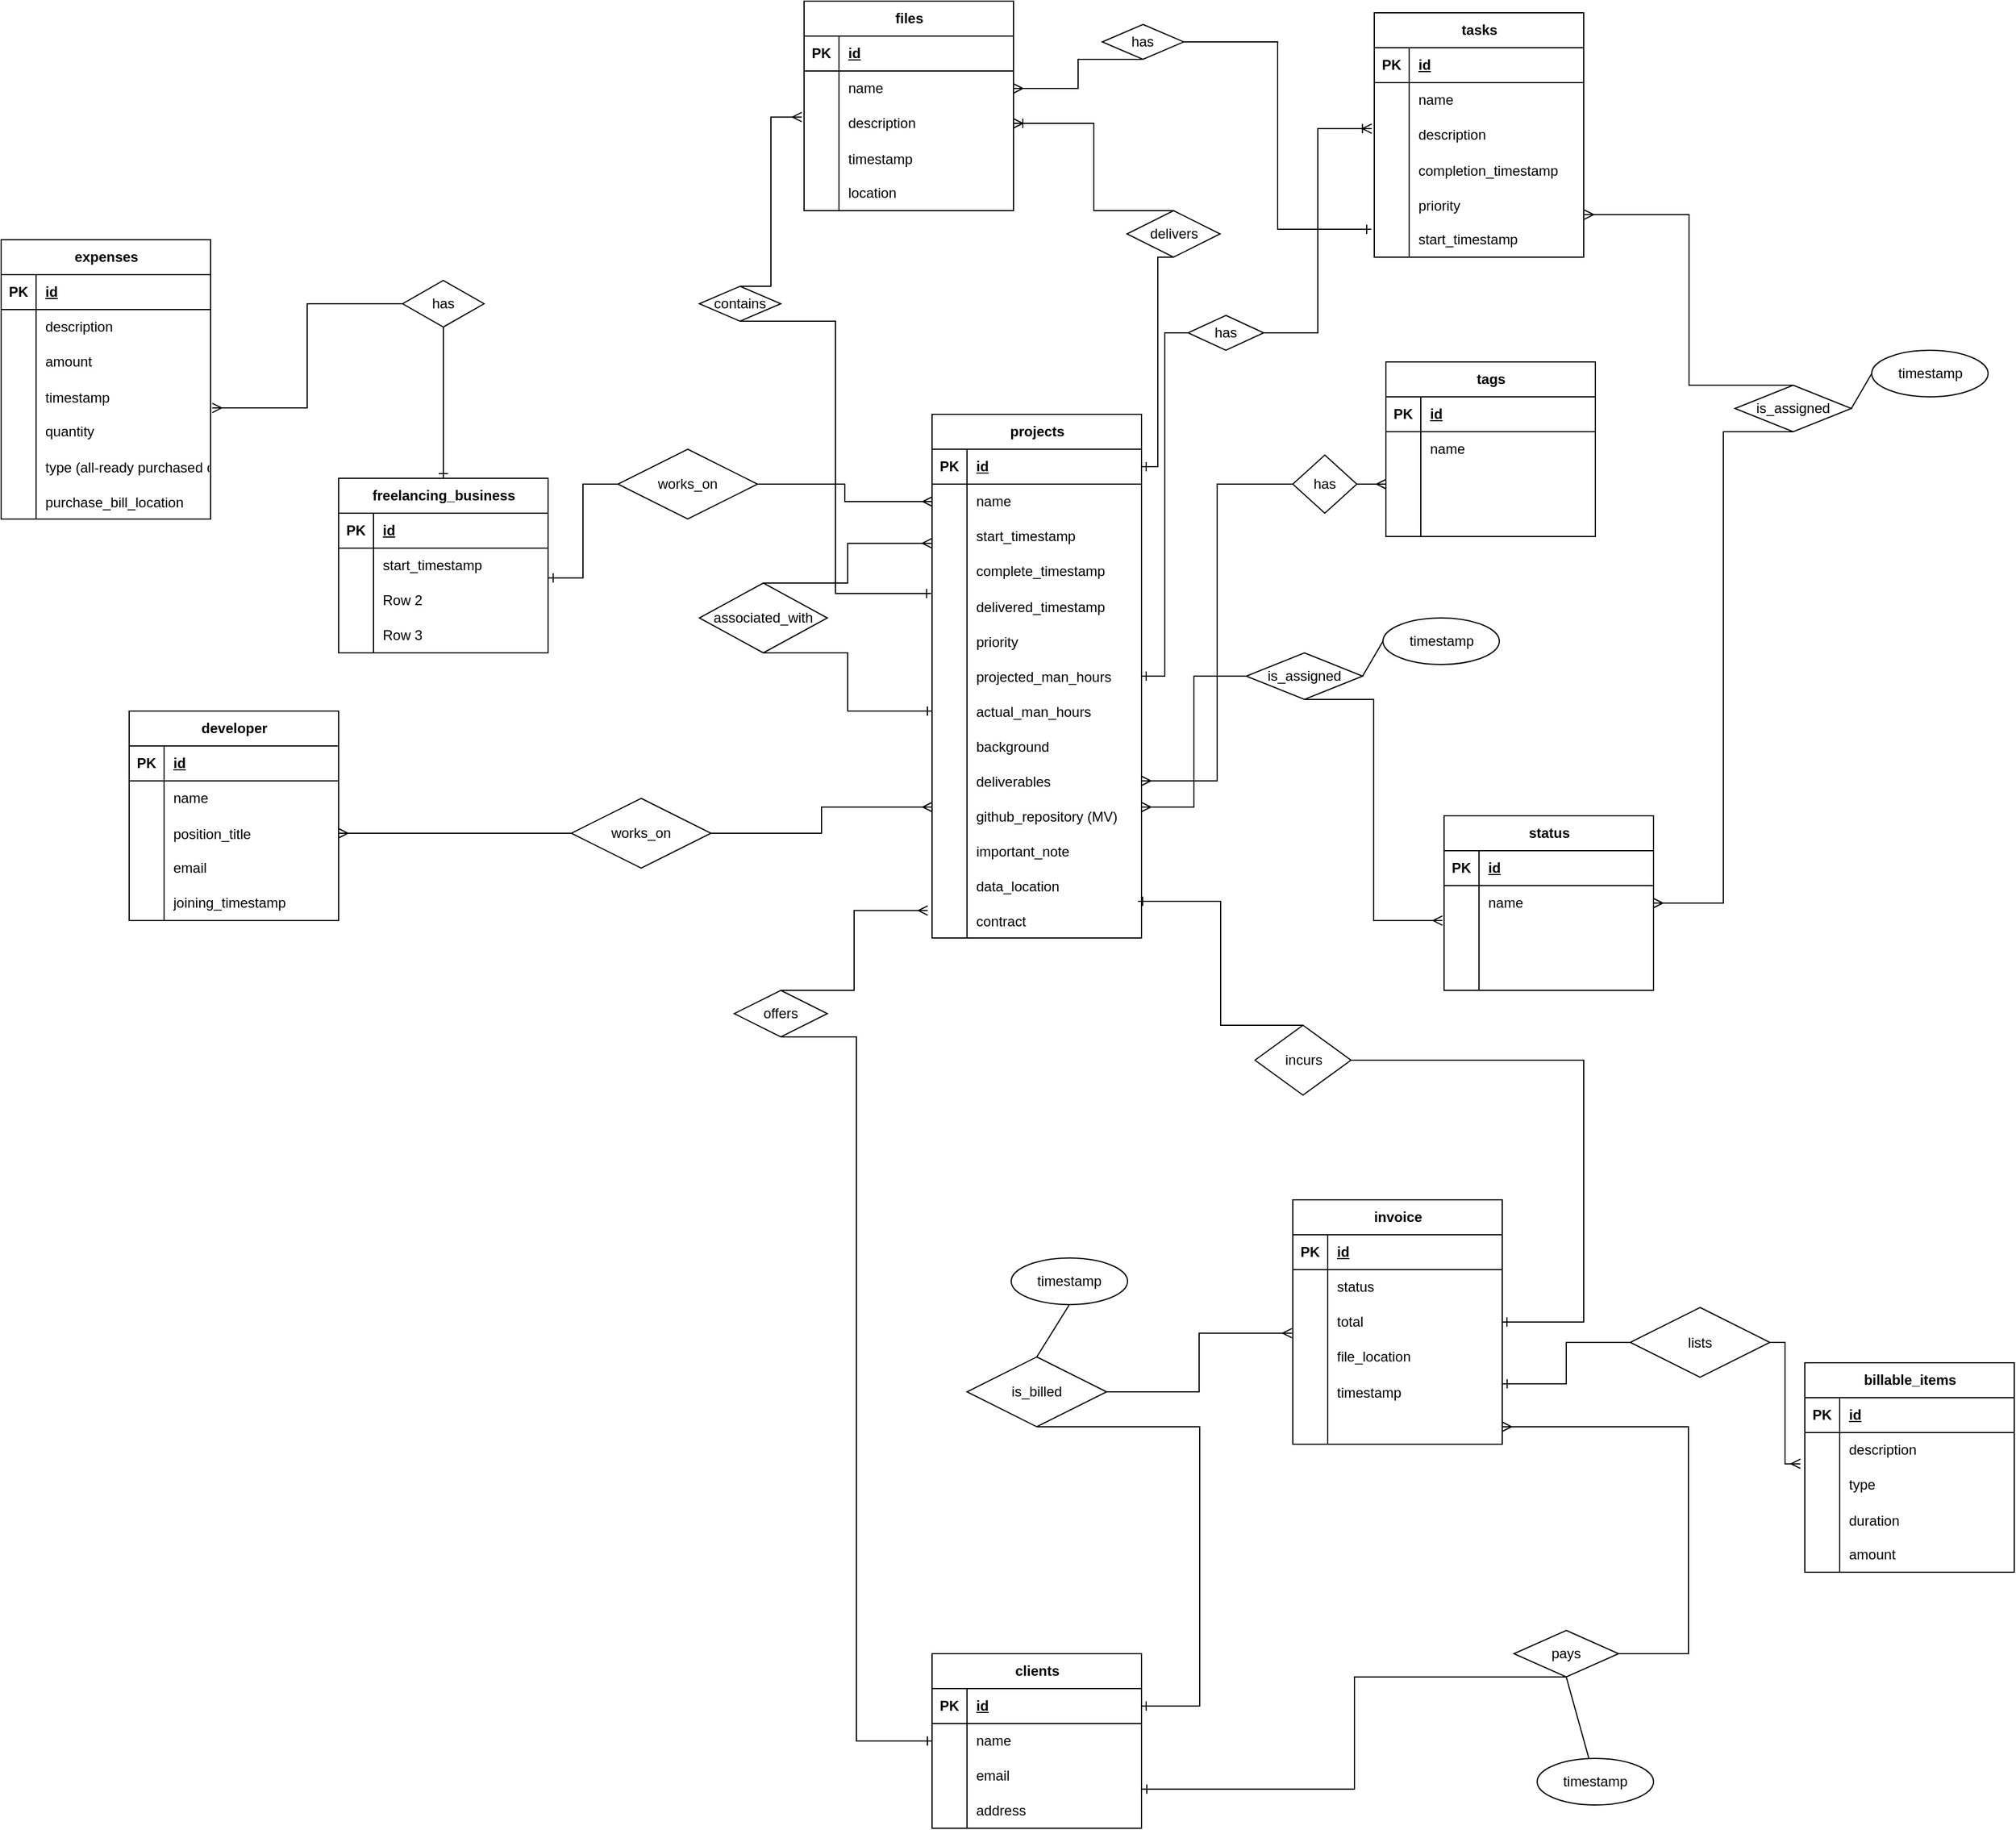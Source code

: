 <mxfile version="24.4.0" type="github">
  <diagram name="Page-1" id="avrD_yOwTQmy9O6q0Dgw">
    <mxGraphModel dx="1997" dy="1756" grid="1" gridSize="10" guides="1" tooltips="1" connect="1" arrows="1" fold="1" page="1" pageScale="1" pageWidth="850" pageHeight="1100" background="none" math="0" shadow="0">
      <root>
        <mxCell id="0" />
        <mxCell id="1" parent="0" />
        <mxCell id="9RLs-IRjbyCC4SIaiwNA-2" value="projects" style="shape=table;startSize=30;container=1;collapsible=1;childLayout=tableLayout;fixedRows=1;rowLines=0;fontStyle=1;align=center;resizeLast=1;html=1;" parent="1" vertex="1">
          <mxGeometry x="140" y="45" width="180" height="450" as="geometry">
            <mxRectangle x="170" y="40" width="80" height="30" as="alternateBounds" />
          </mxGeometry>
        </mxCell>
        <mxCell id="9RLs-IRjbyCC4SIaiwNA-3" value="" style="shape=tableRow;horizontal=0;startSize=0;swimlaneHead=0;swimlaneBody=0;fillColor=none;collapsible=0;dropTarget=0;points=[[0,0.5],[1,0.5]];portConstraint=eastwest;top=0;left=0;right=0;bottom=1;" parent="9RLs-IRjbyCC4SIaiwNA-2" vertex="1">
          <mxGeometry y="30" width="180" height="30" as="geometry" />
        </mxCell>
        <mxCell id="9RLs-IRjbyCC4SIaiwNA-4" value="PK" style="shape=partialRectangle;connectable=0;fillColor=none;top=0;left=0;bottom=0;right=0;fontStyle=1;overflow=hidden;whiteSpace=wrap;html=1;" parent="9RLs-IRjbyCC4SIaiwNA-3" vertex="1">
          <mxGeometry width="30" height="30" as="geometry">
            <mxRectangle width="30" height="30" as="alternateBounds" />
          </mxGeometry>
        </mxCell>
        <mxCell id="9RLs-IRjbyCC4SIaiwNA-5" value="id" style="shape=partialRectangle;connectable=0;fillColor=none;top=0;left=0;bottom=0;right=0;align=left;spacingLeft=6;fontStyle=5;overflow=hidden;whiteSpace=wrap;html=1;" parent="9RLs-IRjbyCC4SIaiwNA-3" vertex="1">
          <mxGeometry x="30" width="150" height="30" as="geometry">
            <mxRectangle width="150" height="30" as="alternateBounds" />
          </mxGeometry>
        </mxCell>
        <mxCell id="9RLs-IRjbyCC4SIaiwNA-6" value="" style="shape=tableRow;horizontal=0;startSize=0;swimlaneHead=0;swimlaneBody=0;fillColor=none;collapsible=0;dropTarget=0;points=[[0,0.5],[1,0.5]];portConstraint=eastwest;top=0;left=0;right=0;bottom=0;" parent="9RLs-IRjbyCC4SIaiwNA-2" vertex="1">
          <mxGeometry y="60" width="180" height="30" as="geometry" />
        </mxCell>
        <mxCell id="9RLs-IRjbyCC4SIaiwNA-7" value="" style="shape=partialRectangle;connectable=0;fillColor=none;top=0;left=0;bottom=0;right=0;editable=1;overflow=hidden;whiteSpace=wrap;html=1;" parent="9RLs-IRjbyCC4SIaiwNA-6" vertex="1">
          <mxGeometry width="30" height="30" as="geometry">
            <mxRectangle width="30" height="30" as="alternateBounds" />
          </mxGeometry>
        </mxCell>
        <mxCell id="9RLs-IRjbyCC4SIaiwNA-8" value="name" style="shape=partialRectangle;connectable=0;fillColor=none;top=0;left=0;bottom=0;right=0;align=left;spacingLeft=6;overflow=hidden;whiteSpace=wrap;html=1;" parent="9RLs-IRjbyCC4SIaiwNA-6" vertex="1">
          <mxGeometry x="30" width="150" height="30" as="geometry">
            <mxRectangle width="150" height="30" as="alternateBounds" />
          </mxGeometry>
        </mxCell>
        <mxCell id="9RLs-IRjbyCC4SIaiwNA-9" value="" style="shape=tableRow;horizontal=0;startSize=0;swimlaneHead=0;swimlaneBody=0;fillColor=none;collapsible=0;dropTarget=0;points=[[0,0.5],[1,0.5]];portConstraint=eastwest;top=0;left=0;right=0;bottom=0;" parent="9RLs-IRjbyCC4SIaiwNA-2" vertex="1">
          <mxGeometry y="90" width="180" height="30" as="geometry" />
        </mxCell>
        <mxCell id="9RLs-IRjbyCC4SIaiwNA-10" value="" style="shape=partialRectangle;connectable=0;fillColor=none;top=0;left=0;bottom=0;right=0;editable=1;overflow=hidden;whiteSpace=wrap;html=1;" parent="9RLs-IRjbyCC4SIaiwNA-9" vertex="1">
          <mxGeometry width="30" height="30" as="geometry">
            <mxRectangle width="30" height="30" as="alternateBounds" />
          </mxGeometry>
        </mxCell>
        <mxCell id="9RLs-IRjbyCC4SIaiwNA-11" value="start_timestamp" style="shape=partialRectangle;connectable=0;fillColor=none;top=0;left=0;bottom=0;right=0;align=left;spacingLeft=6;overflow=hidden;whiteSpace=wrap;html=1;" parent="9RLs-IRjbyCC4SIaiwNA-9" vertex="1">
          <mxGeometry x="30" width="150" height="30" as="geometry">
            <mxRectangle width="150" height="30" as="alternateBounds" />
          </mxGeometry>
        </mxCell>
        <mxCell id="9RLs-IRjbyCC4SIaiwNA-12" value="" style="shape=tableRow;horizontal=0;startSize=0;swimlaneHead=0;swimlaneBody=0;fillColor=none;collapsible=0;dropTarget=0;points=[[0,0.5],[1,0.5]];portConstraint=eastwest;top=0;left=0;right=0;bottom=0;" parent="9RLs-IRjbyCC4SIaiwNA-2" vertex="1">
          <mxGeometry y="120" width="180" height="30" as="geometry" />
        </mxCell>
        <mxCell id="9RLs-IRjbyCC4SIaiwNA-13" value="" style="shape=partialRectangle;connectable=0;fillColor=none;top=0;left=0;bottom=0;right=0;editable=1;overflow=hidden;whiteSpace=wrap;html=1;" parent="9RLs-IRjbyCC4SIaiwNA-12" vertex="1">
          <mxGeometry width="30" height="30" as="geometry">
            <mxRectangle width="30" height="30" as="alternateBounds" />
          </mxGeometry>
        </mxCell>
        <mxCell id="9RLs-IRjbyCC4SIaiwNA-14" value="complete_timestamp" style="shape=partialRectangle;connectable=0;fillColor=none;top=0;left=0;bottom=0;right=0;align=left;spacingLeft=6;overflow=hidden;whiteSpace=wrap;html=1;" parent="9RLs-IRjbyCC4SIaiwNA-12" vertex="1">
          <mxGeometry x="30" width="150" height="30" as="geometry">
            <mxRectangle width="150" height="30" as="alternateBounds" />
          </mxGeometry>
        </mxCell>
        <mxCell id="6R7jLB4zL_vwGhcqKwxV-182" value="" style="shape=tableRow;horizontal=0;startSize=0;swimlaneHead=0;swimlaneBody=0;fillColor=none;collapsible=0;dropTarget=0;points=[[0,0.5],[1,0.5]];portConstraint=eastwest;top=0;left=0;right=0;bottom=0;" vertex="1" parent="9RLs-IRjbyCC4SIaiwNA-2">
          <mxGeometry y="150" width="180" height="30" as="geometry" />
        </mxCell>
        <mxCell id="6R7jLB4zL_vwGhcqKwxV-183" value="" style="shape=partialRectangle;connectable=0;fillColor=none;top=0;left=0;bottom=0;right=0;editable=1;overflow=hidden;" vertex="1" parent="6R7jLB4zL_vwGhcqKwxV-182">
          <mxGeometry width="30" height="30" as="geometry">
            <mxRectangle width="30" height="30" as="alternateBounds" />
          </mxGeometry>
        </mxCell>
        <mxCell id="6R7jLB4zL_vwGhcqKwxV-184" value="delivered_timestamp" style="shape=partialRectangle;connectable=0;fillColor=none;top=0;left=0;bottom=0;right=0;align=left;spacingLeft=6;overflow=hidden;" vertex="1" parent="6R7jLB4zL_vwGhcqKwxV-182">
          <mxGeometry x="30" width="150" height="30" as="geometry">
            <mxRectangle width="150" height="30" as="alternateBounds" />
          </mxGeometry>
        </mxCell>
        <mxCell id="9RLs-IRjbyCC4SIaiwNA-30" value="" style="shape=tableRow;horizontal=0;startSize=0;swimlaneHead=0;swimlaneBody=0;fillColor=none;collapsible=0;dropTarget=0;points=[[0,0.5],[1,0.5]];portConstraint=eastwest;top=0;left=0;right=0;bottom=0;" parent="9RLs-IRjbyCC4SIaiwNA-2" vertex="1">
          <mxGeometry y="180" width="180" height="30" as="geometry" />
        </mxCell>
        <mxCell id="9RLs-IRjbyCC4SIaiwNA-31" value="" style="shape=partialRectangle;connectable=0;fillColor=none;top=0;left=0;bottom=0;right=0;editable=1;overflow=hidden;" parent="9RLs-IRjbyCC4SIaiwNA-30" vertex="1">
          <mxGeometry width="30" height="30" as="geometry">
            <mxRectangle width="30" height="30" as="alternateBounds" />
          </mxGeometry>
        </mxCell>
        <mxCell id="9RLs-IRjbyCC4SIaiwNA-32" value="priority" style="shape=partialRectangle;connectable=0;fillColor=none;top=0;left=0;bottom=0;right=0;align=left;spacingLeft=6;overflow=hidden;" parent="9RLs-IRjbyCC4SIaiwNA-30" vertex="1">
          <mxGeometry x="30" width="150" height="30" as="geometry">
            <mxRectangle width="150" height="30" as="alternateBounds" />
          </mxGeometry>
        </mxCell>
        <mxCell id="9RLs-IRjbyCC4SIaiwNA-35" value="" style="shape=tableRow;horizontal=0;startSize=0;swimlaneHead=0;swimlaneBody=0;fillColor=none;collapsible=0;dropTarget=0;points=[[0,0.5],[1,0.5]];portConstraint=eastwest;top=0;left=0;right=0;bottom=0;" parent="9RLs-IRjbyCC4SIaiwNA-2" vertex="1">
          <mxGeometry y="210" width="180" height="30" as="geometry" />
        </mxCell>
        <mxCell id="9RLs-IRjbyCC4SIaiwNA-36" value="" style="shape=partialRectangle;connectable=0;fillColor=none;top=0;left=0;bottom=0;right=0;editable=1;overflow=hidden;" parent="9RLs-IRjbyCC4SIaiwNA-35" vertex="1">
          <mxGeometry width="30" height="30" as="geometry">
            <mxRectangle width="30" height="30" as="alternateBounds" />
          </mxGeometry>
        </mxCell>
        <mxCell id="9RLs-IRjbyCC4SIaiwNA-37" value="projected_man_hours" style="shape=partialRectangle;connectable=0;fillColor=none;top=0;left=0;bottom=0;right=0;align=left;spacingLeft=6;overflow=hidden;" parent="9RLs-IRjbyCC4SIaiwNA-35" vertex="1">
          <mxGeometry x="30" width="150" height="30" as="geometry">
            <mxRectangle width="150" height="30" as="alternateBounds" />
          </mxGeometry>
        </mxCell>
        <mxCell id="9RLs-IRjbyCC4SIaiwNA-42" value="" style="shape=tableRow;horizontal=0;startSize=0;swimlaneHead=0;swimlaneBody=0;fillColor=none;collapsible=0;dropTarget=0;points=[[0,0.5],[1,0.5]];portConstraint=eastwest;top=0;left=0;right=0;bottom=0;" parent="9RLs-IRjbyCC4SIaiwNA-2" vertex="1">
          <mxGeometry y="240" width="180" height="30" as="geometry" />
        </mxCell>
        <mxCell id="9RLs-IRjbyCC4SIaiwNA-43" value="" style="shape=partialRectangle;connectable=0;fillColor=none;top=0;left=0;bottom=0;right=0;editable=1;overflow=hidden;" parent="9RLs-IRjbyCC4SIaiwNA-42" vertex="1">
          <mxGeometry width="30" height="30" as="geometry">
            <mxRectangle width="30" height="30" as="alternateBounds" />
          </mxGeometry>
        </mxCell>
        <mxCell id="9RLs-IRjbyCC4SIaiwNA-44" value="actual_man_hours" style="shape=partialRectangle;connectable=0;fillColor=none;top=0;left=0;bottom=0;right=0;align=left;spacingLeft=6;overflow=hidden;" parent="9RLs-IRjbyCC4SIaiwNA-42" vertex="1">
          <mxGeometry x="30" width="150" height="30" as="geometry">
            <mxRectangle width="150" height="30" as="alternateBounds" />
          </mxGeometry>
        </mxCell>
        <mxCell id="9RLs-IRjbyCC4SIaiwNA-45" value="" style="shape=tableRow;horizontal=0;startSize=0;swimlaneHead=0;swimlaneBody=0;fillColor=none;collapsible=0;dropTarget=0;points=[[0,0.5],[1,0.5]];portConstraint=eastwest;top=0;left=0;right=0;bottom=0;" parent="9RLs-IRjbyCC4SIaiwNA-2" vertex="1">
          <mxGeometry y="270" width="180" height="30" as="geometry" />
        </mxCell>
        <mxCell id="9RLs-IRjbyCC4SIaiwNA-46" value="" style="shape=partialRectangle;connectable=0;fillColor=none;top=0;left=0;bottom=0;right=0;editable=1;overflow=hidden;" parent="9RLs-IRjbyCC4SIaiwNA-45" vertex="1">
          <mxGeometry width="30" height="30" as="geometry">
            <mxRectangle width="30" height="30" as="alternateBounds" />
          </mxGeometry>
        </mxCell>
        <mxCell id="9RLs-IRjbyCC4SIaiwNA-47" value="background" style="shape=partialRectangle;connectable=0;fillColor=none;top=0;left=0;bottom=0;right=0;align=left;spacingLeft=6;overflow=hidden;" parent="9RLs-IRjbyCC4SIaiwNA-45" vertex="1">
          <mxGeometry x="30" width="150" height="30" as="geometry">
            <mxRectangle width="150" height="30" as="alternateBounds" />
          </mxGeometry>
        </mxCell>
        <mxCell id="9RLs-IRjbyCC4SIaiwNA-48" value="" style="shape=tableRow;horizontal=0;startSize=0;swimlaneHead=0;swimlaneBody=0;fillColor=none;collapsible=0;dropTarget=0;points=[[0,0.5],[1,0.5]];portConstraint=eastwest;top=0;left=0;right=0;bottom=0;" parent="9RLs-IRjbyCC4SIaiwNA-2" vertex="1">
          <mxGeometry y="300" width="180" height="30" as="geometry" />
        </mxCell>
        <mxCell id="9RLs-IRjbyCC4SIaiwNA-49" value="" style="shape=partialRectangle;connectable=0;fillColor=none;top=0;left=0;bottom=0;right=0;editable=1;overflow=hidden;" parent="9RLs-IRjbyCC4SIaiwNA-48" vertex="1">
          <mxGeometry width="30" height="30" as="geometry">
            <mxRectangle width="30" height="30" as="alternateBounds" />
          </mxGeometry>
        </mxCell>
        <mxCell id="9RLs-IRjbyCC4SIaiwNA-50" value="deliverables" style="shape=partialRectangle;connectable=0;fillColor=none;top=0;left=0;bottom=0;right=0;align=left;spacingLeft=6;overflow=hidden;" parent="9RLs-IRjbyCC4SIaiwNA-48" vertex="1">
          <mxGeometry x="30" width="150" height="30" as="geometry">
            <mxRectangle width="150" height="30" as="alternateBounds" />
          </mxGeometry>
        </mxCell>
        <mxCell id="9RLs-IRjbyCC4SIaiwNA-53" value="" style="shape=tableRow;horizontal=0;startSize=0;swimlaneHead=0;swimlaneBody=0;fillColor=none;collapsible=0;dropTarget=0;points=[[0,0.5],[1,0.5]];portConstraint=eastwest;top=0;left=0;right=0;bottom=0;" parent="9RLs-IRjbyCC4SIaiwNA-2" vertex="1">
          <mxGeometry y="330" width="180" height="30" as="geometry" />
        </mxCell>
        <mxCell id="9RLs-IRjbyCC4SIaiwNA-54" value="" style="shape=partialRectangle;connectable=0;fillColor=none;top=0;left=0;bottom=0;right=0;editable=1;overflow=hidden;" parent="9RLs-IRjbyCC4SIaiwNA-53" vertex="1">
          <mxGeometry width="30" height="30" as="geometry">
            <mxRectangle width="30" height="30" as="alternateBounds" />
          </mxGeometry>
        </mxCell>
        <mxCell id="9RLs-IRjbyCC4SIaiwNA-55" value="github_repository (MV)" style="shape=partialRectangle;connectable=0;fillColor=none;top=0;left=0;bottom=0;right=0;align=left;spacingLeft=6;overflow=hidden;" parent="9RLs-IRjbyCC4SIaiwNA-53" vertex="1">
          <mxGeometry x="30" width="150" height="30" as="geometry">
            <mxRectangle width="150" height="30" as="alternateBounds" />
          </mxGeometry>
        </mxCell>
        <mxCell id="6R7jLB4zL_vwGhcqKwxV-12" value="" style="shape=tableRow;horizontal=0;startSize=0;swimlaneHead=0;swimlaneBody=0;fillColor=none;collapsible=0;dropTarget=0;points=[[0,0.5],[1,0.5]];portConstraint=eastwest;top=0;left=0;right=0;bottom=0;" vertex="1" parent="9RLs-IRjbyCC4SIaiwNA-2">
          <mxGeometry y="360" width="180" height="30" as="geometry" />
        </mxCell>
        <mxCell id="6R7jLB4zL_vwGhcqKwxV-13" value="" style="shape=partialRectangle;connectable=0;fillColor=none;top=0;left=0;bottom=0;right=0;editable=1;overflow=hidden;" vertex="1" parent="6R7jLB4zL_vwGhcqKwxV-12">
          <mxGeometry width="30" height="30" as="geometry">
            <mxRectangle width="30" height="30" as="alternateBounds" />
          </mxGeometry>
        </mxCell>
        <mxCell id="6R7jLB4zL_vwGhcqKwxV-14" value="important_note" style="shape=partialRectangle;connectable=0;fillColor=none;top=0;left=0;bottom=0;right=0;align=left;spacingLeft=6;overflow=hidden;" vertex="1" parent="6R7jLB4zL_vwGhcqKwxV-12">
          <mxGeometry x="30" width="150" height="30" as="geometry">
            <mxRectangle width="150" height="30" as="alternateBounds" />
          </mxGeometry>
        </mxCell>
        <mxCell id="6R7jLB4zL_vwGhcqKwxV-9" value="" style="shape=tableRow;horizontal=0;startSize=0;swimlaneHead=0;swimlaneBody=0;fillColor=none;collapsible=0;dropTarget=0;points=[[0,0.5],[1,0.5]];portConstraint=eastwest;top=0;left=0;right=0;bottom=0;" vertex="1" parent="9RLs-IRjbyCC4SIaiwNA-2">
          <mxGeometry y="390" width="180" height="30" as="geometry" />
        </mxCell>
        <mxCell id="6R7jLB4zL_vwGhcqKwxV-10" value="" style="shape=partialRectangle;connectable=0;fillColor=none;top=0;left=0;bottom=0;right=0;editable=1;overflow=hidden;" vertex="1" parent="6R7jLB4zL_vwGhcqKwxV-9">
          <mxGeometry width="30" height="30" as="geometry">
            <mxRectangle width="30" height="30" as="alternateBounds" />
          </mxGeometry>
        </mxCell>
        <mxCell id="6R7jLB4zL_vwGhcqKwxV-11" value="data_location" style="shape=partialRectangle;connectable=0;fillColor=none;top=0;left=0;bottom=0;right=0;align=left;spacingLeft=6;overflow=hidden;" vertex="1" parent="6R7jLB4zL_vwGhcqKwxV-9">
          <mxGeometry x="30" width="150" height="30" as="geometry">
            <mxRectangle width="150" height="30" as="alternateBounds" />
          </mxGeometry>
        </mxCell>
        <mxCell id="6R7jLB4zL_vwGhcqKwxV-2" value="" style="shape=tableRow;horizontal=0;startSize=0;swimlaneHead=0;swimlaneBody=0;fillColor=none;collapsible=0;dropTarget=0;points=[[0,0.5],[1,0.5]];portConstraint=eastwest;top=0;left=0;right=0;bottom=0;" vertex="1" parent="9RLs-IRjbyCC4SIaiwNA-2">
          <mxGeometry y="420" width="180" height="30" as="geometry" />
        </mxCell>
        <mxCell id="6R7jLB4zL_vwGhcqKwxV-3" value="" style="shape=partialRectangle;connectable=0;fillColor=none;top=0;left=0;bottom=0;right=0;editable=1;overflow=hidden;" vertex="1" parent="6R7jLB4zL_vwGhcqKwxV-2">
          <mxGeometry width="30" height="30" as="geometry">
            <mxRectangle width="30" height="30" as="alternateBounds" />
          </mxGeometry>
        </mxCell>
        <mxCell id="6R7jLB4zL_vwGhcqKwxV-4" value="contract" style="shape=partialRectangle;connectable=0;fillColor=none;top=0;left=0;bottom=0;right=0;align=left;spacingLeft=6;overflow=hidden;" vertex="1" parent="6R7jLB4zL_vwGhcqKwxV-2">
          <mxGeometry x="30" width="150" height="30" as="geometry">
            <mxRectangle width="150" height="30" as="alternateBounds" />
          </mxGeometry>
        </mxCell>
        <mxCell id="9RLs-IRjbyCC4SIaiwNA-82" value="" style="edgeStyle=elbowEdgeStyle;fontSize=12;html=1;endArrow=ERoneToMany;rounded=0;entryX=-0.012;entryY=0.317;entryDx=0;entryDy=0;entryPerimeter=0;exitX=1;exitY=0.5;exitDx=0;exitDy=0;" parent="1" source="9RLs-IRjbyCC4SIaiwNA-84" target="9RLs-IRjbyCC4SIaiwNA-76" edge="1">
          <mxGeometry width="100" height="100" relative="1" as="geometry">
            <mxPoint x="430" y="170" as="sourcePoint" />
            <mxPoint x="410" y="210" as="targetPoint" />
          </mxGeometry>
        </mxCell>
        <mxCell id="9RLs-IRjbyCC4SIaiwNA-84" value="has" style="shape=rhombus;perimeter=rhombusPerimeter;whiteSpace=wrap;html=1;align=center;" parent="1" vertex="1">
          <mxGeometry x="360" y="-40" width="65" height="30" as="geometry" />
        </mxCell>
        <mxCell id="9RLs-IRjbyCC4SIaiwNA-86" value="" style="edgeStyle=elbowEdgeStyle;fontSize=12;html=1;endArrow=ERone;endFill=1;rounded=0;exitX=0;exitY=0.5;exitDx=0;exitDy=0;entryX=1;entryY=0.5;entryDx=0;entryDy=0;" parent="1" source="9RLs-IRjbyCC4SIaiwNA-84" target="9RLs-IRjbyCC4SIaiwNA-2" edge="1">
          <mxGeometry width="100" height="100" relative="1" as="geometry">
            <mxPoint x="220" y="290" as="sourcePoint" />
            <mxPoint x="320" y="190" as="targetPoint" />
          </mxGeometry>
        </mxCell>
        <mxCell id="6R7jLB4zL_vwGhcqKwxV-5" value="associated_with" style="shape=rhombus;perimeter=rhombusPerimeter;whiteSpace=wrap;html=1;align=center;" vertex="1" parent="1">
          <mxGeometry x="-60" y="190" width="110" height="60" as="geometry" />
        </mxCell>
        <mxCell id="6R7jLB4zL_vwGhcqKwxV-6" value="" style="edgeStyle=elbowEdgeStyle;fontSize=12;html=1;endArrow=ERmany;rounded=0;exitX=0.5;exitY=0;exitDx=0;exitDy=0;entryX=-0.002;entryY=0.694;entryDx=0;entryDy=0;entryPerimeter=0;" edge="1" parent="1" source="6R7jLB4zL_vwGhcqKwxV-5" target="9RLs-IRjbyCC4SIaiwNA-9">
          <mxGeometry width="100" height="100" relative="1" as="geometry">
            <mxPoint x="80" y="210" as="sourcePoint" />
            <mxPoint x="180" y="110" as="targetPoint" />
          </mxGeometry>
        </mxCell>
        <mxCell id="6R7jLB4zL_vwGhcqKwxV-7" value="" style="edgeStyle=elbowEdgeStyle;fontSize=12;html=1;endArrow=ERone;endFill=1;rounded=0;entryX=0;entryY=0.5;entryDx=0;entryDy=0;exitX=0.5;exitY=1;exitDx=0;exitDy=0;" edge="1" parent="1" source="6R7jLB4zL_vwGhcqKwxV-5" target="9RLs-IRjbyCC4SIaiwNA-42">
          <mxGeometry width="100" height="100" relative="1" as="geometry">
            <mxPoint x="80" y="210" as="sourcePoint" />
            <mxPoint x="80" y="270" as="targetPoint" />
          </mxGeometry>
        </mxCell>
        <mxCell id="6R7jLB4zL_vwGhcqKwxV-15" value="status" style="shape=table;startSize=30;container=1;collapsible=1;childLayout=tableLayout;fixedRows=1;rowLines=0;fontStyle=1;align=center;resizeLast=1;html=1;" vertex="1" parent="1">
          <mxGeometry x="580" y="390" width="180" height="150" as="geometry">
            <mxRectangle x="460" y="410" width="70" height="30" as="alternateBounds" />
          </mxGeometry>
        </mxCell>
        <mxCell id="6R7jLB4zL_vwGhcqKwxV-16" value="" style="shape=tableRow;horizontal=0;startSize=0;swimlaneHead=0;swimlaneBody=0;fillColor=none;collapsible=0;dropTarget=0;points=[[0,0.5],[1,0.5]];portConstraint=eastwest;top=0;left=0;right=0;bottom=1;" vertex="1" parent="6R7jLB4zL_vwGhcqKwxV-15">
          <mxGeometry y="30" width="180" height="30" as="geometry" />
        </mxCell>
        <mxCell id="6R7jLB4zL_vwGhcqKwxV-17" value="PK" style="shape=partialRectangle;connectable=0;fillColor=none;top=0;left=0;bottom=0;right=0;fontStyle=1;overflow=hidden;whiteSpace=wrap;html=1;" vertex="1" parent="6R7jLB4zL_vwGhcqKwxV-16">
          <mxGeometry width="30" height="30" as="geometry">
            <mxRectangle width="30" height="30" as="alternateBounds" />
          </mxGeometry>
        </mxCell>
        <mxCell id="6R7jLB4zL_vwGhcqKwxV-18" value="id" style="shape=partialRectangle;connectable=0;fillColor=none;top=0;left=0;bottom=0;right=0;align=left;spacingLeft=6;fontStyle=5;overflow=hidden;whiteSpace=wrap;html=1;" vertex="1" parent="6R7jLB4zL_vwGhcqKwxV-16">
          <mxGeometry x="30" width="150" height="30" as="geometry">
            <mxRectangle width="150" height="30" as="alternateBounds" />
          </mxGeometry>
        </mxCell>
        <mxCell id="6R7jLB4zL_vwGhcqKwxV-19" value="" style="shape=tableRow;horizontal=0;startSize=0;swimlaneHead=0;swimlaneBody=0;fillColor=none;collapsible=0;dropTarget=0;points=[[0,0.5],[1,0.5]];portConstraint=eastwest;top=0;left=0;right=0;bottom=0;" vertex="1" parent="6R7jLB4zL_vwGhcqKwxV-15">
          <mxGeometry y="60" width="180" height="30" as="geometry" />
        </mxCell>
        <mxCell id="6R7jLB4zL_vwGhcqKwxV-20" value="" style="shape=partialRectangle;connectable=0;fillColor=none;top=0;left=0;bottom=0;right=0;editable=1;overflow=hidden;whiteSpace=wrap;html=1;" vertex="1" parent="6R7jLB4zL_vwGhcqKwxV-19">
          <mxGeometry width="30" height="30" as="geometry">
            <mxRectangle width="30" height="30" as="alternateBounds" />
          </mxGeometry>
        </mxCell>
        <mxCell id="6R7jLB4zL_vwGhcqKwxV-21" value="name" style="shape=partialRectangle;connectable=0;fillColor=none;top=0;left=0;bottom=0;right=0;align=left;spacingLeft=6;overflow=hidden;whiteSpace=wrap;html=1;" vertex="1" parent="6R7jLB4zL_vwGhcqKwxV-19">
          <mxGeometry x="30" width="150" height="30" as="geometry">
            <mxRectangle width="150" height="30" as="alternateBounds" />
          </mxGeometry>
        </mxCell>
        <mxCell id="6R7jLB4zL_vwGhcqKwxV-22" value="" style="shape=tableRow;horizontal=0;startSize=0;swimlaneHead=0;swimlaneBody=0;fillColor=none;collapsible=0;dropTarget=0;points=[[0,0.5],[1,0.5]];portConstraint=eastwest;top=0;left=0;right=0;bottom=0;" vertex="1" parent="6R7jLB4zL_vwGhcqKwxV-15">
          <mxGeometry y="90" width="180" height="30" as="geometry" />
        </mxCell>
        <mxCell id="6R7jLB4zL_vwGhcqKwxV-23" value="" style="shape=partialRectangle;connectable=0;fillColor=none;top=0;left=0;bottom=0;right=0;editable=1;overflow=hidden;whiteSpace=wrap;html=1;" vertex="1" parent="6R7jLB4zL_vwGhcqKwxV-22">
          <mxGeometry width="30" height="30" as="geometry">
            <mxRectangle width="30" height="30" as="alternateBounds" />
          </mxGeometry>
        </mxCell>
        <mxCell id="6R7jLB4zL_vwGhcqKwxV-24" value="" style="shape=partialRectangle;connectable=0;fillColor=none;top=0;left=0;bottom=0;right=0;align=left;spacingLeft=6;overflow=hidden;whiteSpace=wrap;html=1;" vertex="1" parent="6R7jLB4zL_vwGhcqKwxV-22">
          <mxGeometry x="30" width="150" height="30" as="geometry">
            <mxRectangle width="150" height="30" as="alternateBounds" />
          </mxGeometry>
        </mxCell>
        <mxCell id="6R7jLB4zL_vwGhcqKwxV-25" value="" style="shape=tableRow;horizontal=0;startSize=0;swimlaneHead=0;swimlaneBody=0;fillColor=none;collapsible=0;dropTarget=0;points=[[0,0.5],[1,0.5]];portConstraint=eastwest;top=0;left=0;right=0;bottom=0;" vertex="1" parent="6R7jLB4zL_vwGhcqKwxV-15">
          <mxGeometry y="120" width="180" height="30" as="geometry" />
        </mxCell>
        <mxCell id="6R7jLB4zL_vwGhcqKwxV-26" value="" style="shape=partialRectangle;connectable=0;fillColor=none;top=0;left=0;bottom=0;right=0;editable=1;overflow=hidden;whiteSpace=wrap;html=1;" vertex="1" parent="6R7jLB4zL_vwGhcqKwxV-25">
          <mxGeometry width="30" height="30" as="geometry">
            <mxRectangle width="30" height="30" as="alternateBounds" />
          </mxGeometry>
        </mxCell>
        <mxCell id="6R7jLB4zL_vwGhcqKwxV-27" value="" style="shape=partialRectangle;connectable=0;fillColor=none;top=0;left=0;bottom=0;right=0;align=left;spacingLeft=6;overflow=hidden;whiteSpace=wrap;html=1;" vertex="1" parent="6R7jLB4zL_vwGhcqKwxV-25">
          <mxGeometry x="30" width="150" height="30" as="geometry">
            <mxRectangle width="150" height="30" as="alternateBounds" />
          </mxGeometry>
        </mxCell>
        <mxCell id="6R7jLB4zL_vwGhcqKwxV-30" value="" style="edgeStyle=elbowEdgeStyle;fontSize=12;html=1;endArrow=ERmany;rounded=0;exitX=0.5;exitY=1;exitDx=0;exitDy=0;entryX=-0.008;entryY=0.002;entryDx=0;entryDy=0;entryPerimeter=0;" edge="1" parent="1" source="6R7jLB4zL_vwGhcqKwxV-28" target="6R7jLB4zL_vwGhcqKwxV-22">
          <mxGeometry width="100" height="100" relative="1" as="geometry">
            <mxPoint x="218.94" y="270" as="sourcePoint" />
            <mxPoint x="400" y="490" as="targetPoint" />
          </mxGeometry>
        </mxCell>
        <mxCell id="6R7jLB4zL_vwGhcqKwxV-31" value="" style="edgeStyle=elbowEdgeStyle;fontSize=12;html=1;endArrow=ERmany;rounded=0;exitX=0;exitY=0.5;exitDx=0;exitDy=0;entryX=1;entryY=0.75;entryDx=0;entryDy=0;" edge="1" parent="1" source="6R7jLB4zL_vwGhcqKwxV-28" target="9RLs-IRjbyCC4SIaiwNA-2">
          <mxGeometry width="100" height="100" relative="1" as="geometry">
            <mxPoint x="260" y="520" as="sourcePoint" />
            <mxPoint x="270" y="120" as="targetPoint" />
          </mxGeometry>
        </mxCell>
        <mxCell id="6R7jLB4zL_vwGhcqKwxV-34" value="" style="group" vertex="1" connectable="0" parent="1">
          <mxGeometry x="410" y="220" width="217.5" height="70" as="geometry" />
        </mxCell>
        <mxCell id="6R7jLB4zL_vwGhcqKwxV-28" value="is_assigned" style="shape=rhombus;perimeter=rhombusPerimeter;whiteSpace=wrap;html=1;align=center;" vertex="1" parent="6R7jLB4zL_vwGhcqKwxV-34">
          <mxGeometry y="30" width="100" height="40" as="geometry" />
        </mxCell>
        <mxCell id="6R7jLB4zL_vwGhcqKwxV-32" value="timestamp" style="ellipse;whiteSpace=wrap;html=1;align=center;" vertex="1" parent="6R7jLB4zL_vwGhcqKwxV-34">
          <mxGeometry x="117.5" width="100" height="40" as="geometry" />
        </mxCell>
        <mxCell id="6R7jLB4zL_vwGhcqKwxV-33" value="" style="endArrow=none;html=1;rounded=0;exitX=1;exitY=0.5;exitDx=0;exitDy=0;entryX=0;entryY=0.5;entryDx=0;entryDy=0;" edge="1" parent="6R7jLB4zL_vwGhcqKwxV-34" source="6R7jLB4zL_vwGhcqKwxV-28" target="6R7jLB4zL_vwGhcqKwxV-32">
          <mxGeometry relative="1" as="geometry">
            <mxPoint x="87.5" y="80" as="sourcePoint" />
            <mxPoint x="247.5" y="80" as="targetPoint" />
          </mxGeometry>
        </mxCell>
        <mxCell id="6R7jLB4zL_vwGhcqKwxV-35" value="freelancing_business" style="shape=table;startSize=30;container=1;collapsible=1;childLayout=tableLayout;fixedRows=1;rowLines=0;fontStyle=1;align=center;resizeLast=1;html=1;" vertex="1" parent="1">
          <mxGeometry x="-370" y="100" width="180" height="150" as="geometry" />
        </mxCell>
        <mxCell id="6R7jLB4zL_vwGhcqKwxV-36" value="" style="shape=tableRow;horizontal=0;startSize=0;swimlaneHead=0;swimlaneBody=0;fillColor=none;collapsible=0;dropTarget=0;points=[[0,0.5],[1,0.5]];portConstraint=eastwest;top=0;left=0;right=0;bottom=1;" vertex="1" parent="6R7jLB4zL_vwGhcqKwxV-35">
          <mxGeometry y="30" width="180" height="30" as="geometry" />
        </mxCell>
        <mxCell id="6R7jLB4zL_vwGhcqKwxV-37" value="PK" style="shape=partialRectangle;connectable=0;fillColor=none;top=0;left=0;bottom=0;right=0;fontStyle=1;overflow=hidden;whiteSpace=wrap;html=1;" vertex="1" parent="6R7jLB4zL_vwGhcqKwxV-36">
          <mxGeometry width="30" height="30" as="geometry">
            <mxRectangle width="30" height="30" as="alternateBounds" />
          </mxGeometry>
        </mxCell>
        <mxCell id="6R7jLB4zL_vwGhcqKwxV-38" value="id" style="shape=partialRectangle;connectable=0;fillColor=none;top=0;left=0;bottom=0;right=0;align=left;spacingLeft=6;fontStyle=5;overflow=hidden;whiteSpace=wrap;html=1;" vertex="1" parent="6R7jLB4zL_vwGhcqKwxV-36">
          <mxGeometry x="30" width="150" height="30" as="geometry">
            <mxRectangle width="150" height="30" as="alternateBounds" />
          </mxGeometry>
        </mxCell>
        <mxCell id="6R7jLB4zL_vwGhcqKwxV-39" value="" style="shape=tableRow;horizontal=0;startSize=0;swimlaneHead=0;swimlaneBody=0;fillColor=none;collapsible=0;dropTarget=0;points=[[0,0.5],[1,0.5]];portConstraint=eastwest;top=0;left=0;right=0;bottom=0;" vertex="1" parent="6R7jLB4zL_vwGhcqKwxV-35">
          <mxGeometry y="60" width="180" height="30" as="geometry" />
        </mxCell>
        <mxCell id="6R7jLB4zL_vwGhcqKwxV-40" value="" style="shape=partialRectangle;connectable=0;fillColor=none;top=0;left=0;bottom=0;right=0;editable=1;overflow=hidden;whiteSpace=wrap;html=1;" vertex="1" parent="6R7jLB4zL_vwGhcqKwxV-39">
          <mxGeometry width="30" height="30" as="geometry">
            <mxRectangle width="30" height="30" as="alternateBounds" />
          </mxGeometry>
        </mxCell>
        <mxCell id="6R7jLB4zL_vwGhcqKwxV-41" value="start_timestamp" style="shape=partialRectangle;connectable=0;fillColor=none;top=0;left=0;bottom=0;right=0;align=left;spacingLeft=6;overflow=hidden;whiteSpace=wrap;html=1;" vertex="1" parent="6R7jLB4zL_vwGhcqKwxV-39">
          <mxGeometry x="30" width="150" height="30" as="geometry">
            <mxRectangle width="150" height="30" as="alternateBounds" />
          </mxGeometry>
        </mxCell>
        <mxCell id="6R7jLB4zL_vwGhcqKwxV-42" value="" style="shape=tableRow;horizontal=0;startSize=0;swimlaneHead=0;swimlaneBody=0;fillColor=none;collapsible=0;dropTarget=0;points=[[0,0.5],[1,0.5]];portConstraint=eastwest;top=0;left=0;right=0;bottom=0;" vertex="1" parent="6R7jLB4zL_vwGhcqKwxV-35">
          <mxGeometry y="90" width="180" height="30" as="geometry" />
        </mxCell>
        <mxCell id="6R7jLB4zL_vwGhcqKwxV-43" value="" style="shape=partialRectangle;connectable=0;fillColor=none;top=0;left=0;bottom=0;right=0;editable=1;overflow=hidden;whiteSpace=wrap;html=1;" vertex="1" parent="6R7jLB4zL_vwGhcqKwxV-42">
          <mxGeometry width="30" height="30" as="geometry">
            <mxRectangle width="30" height="30" as="alternateBounds" />
          </mxGeometry>
        </mxCell>
        <mxCell id="6R7jLB4zL_vwGhcqKwxV-44" value="Row 2" style="shape=partialRectangle;connectable=0;fillColor=none;top=0;left=0;bottom=0;right=0;align=left;spacingLeft=6;overflow=hidden;whiteSpace=wrap;html=1;" vertex="1" parent="6R7jLB4zL_vwGhcqKwxV-42">
          <mxGeometry x="30" width="150" height="30" as="geometry">
            <mxRectangle width="150" height="30" as="alternateBounds" />
          </mxGeometry>
        </mxCell>
        <mxCell id="6R7jLB4zL_vwGhcqKwxV-45" value="" style="shape=tableRow;horizontal=0;startSize=0;swimlaneHead=0;swimlaneBody=0;fillColor=none;collapsible=0;dropTarget=0;points=[[0,0.5],[1,0.5]];portConstraint=eastwest;top=0;left=0;right=0;bottom=0;" vertex="1" parent="6R7jLB4zL_vwGhcqKwxV-35">
          <mxGeometry y="120" width="180" height="30" as="geometry" />
        </mxCell>
        <mxCell id="6R7jLB4zL_vwGhcqKwxV-46" value="" style="shape=partialRectangle;connectable=0;fillColor=none;top=0;left=0;bottom=0;right=0;editable=1;overflow=hidden;whiteSpace=wrap;html=1;" vertex="1" parent="6R7jLB4zL_vwGhcqKwxV-45">
          <mxGeometry width="30" height="30" as="geometry">
            <mxRectangle width="30" height="30" as="alternateBounds" />
          </mxGeometry>
        </mxCell>
        <mxCell id="6R7jLB4zL_vwGhcqKwxV-47" value="Row 3" style="shape=partialRectangle;connectable=0;fillColor=none;top=0;left=0;bottom=0;right=0;align=left;spacingLeft=6;overflow=hidden;whiteSpace=wrap;html=1;" vertex="1" parent="6R7jLB4zL_vwGhcqKwxV-45">
          <mxGeometry x="30" width="150" height="30" as="geometry">
            <mxRectangle width="150" height="30" as="alternateBounds" />
          </mxGeometry>
        </mxCell>
        <mxCell id="6R7jLB4zL_vwGhcqKwxV-48" value="works_on" style="shape=rhombus;perimeter=rhombusPerimeter;whiteSpace=wrap;html=1;align=center;" vertex="1" parent="1">
          <mxGeometry x="-130" y="75" width="120" height="60" as="geometry" />
        </mxCell>
        <mxCell id="6R7jLB4zL_vwGhcqKwxV-49" value="" style="edgeStyle=elbowEdgeStyle;fontSize=12;html=1;endArrow=ERone;endFill=1;rounded=0;exitX=0;exitY=0.5;exitDx=0;exitDy=0;entryX=1.002;entryY=-0.146;entryDx=0;entryDy=0;entryPerimeter=0;" edge="1" parent="1" source="6R7jLB4zL_vwGhcqKwxV-48" target="6R7jLB4zL_vwGhcqKwxV-42">
          <mxGeometry width="100" height="100" relative="1" as="geometry">
            <mxPoint x="-170" y="320" as="sourcePoint" />
            <mxPoint x="-70" y="220" as="targetPoint" />
          </mxGeometry>
        </mxCell>
        <mxCell id="6R7jLB4zL_vwGhcqKwxV-50" value="" style="edgeStyle=elbowEdgeStyle;fontSize=12;html=1;endArrow=ERmany;rounded=0;exitX=1;exitY=0.5;exitDx=0;exitDy=0;entryX=0;entryY=0.5;entryDx=0;entryDy=0;" edge="1" parent="1" source="6R7jLB4zL_vwGhcqKwxV-48" target="9RLs-IRjbyCC4SIaiwNA-6">
          <mxGeometry width="100" height="100" relative="1" as="geometry">
            <mxPoint x="-160" y="420" as="sourcePoint" />
            <mxPoint x="-60" y="320" as="targetPoint" />
          </mxGeometry>
        </mxCell>
        <mxCell id="9RLs-IRjbyCC4SIaiwNA-69" value="tasks" style="shape=table;startSize=30;container=1;collapsible=1;childLayout=tableLayout;fixedRows=1;rowLines=0;fontStyle=1;align=center;resizeLast=1;html=1;" parent="1" vertex="1">
          <mxGeometry x="520" y="-300" width="180" height="210" as="geometry">
            <mxRectangle x="520" y="-300" width="70" height="30" as="alternateBounds" />
          </mxGeometry>
        </mxCell>
        <mxCell id="9RLs-IRjbyCC4SIaiwNA-70" value="" style="shape=tableRow;horizontal=0;startSize=0;swimlaneHead=0;swimlaneBody=0;fillColor=none;collapsible=0;dropTarget=0;points=[[0,0.5],[1,0.5]];portConstraint=eastwest;top=0;left=0;right=0;bottom=1;" parent="9RLs-IRjbyCC4SIaiwNA-69" vertex="1">
          <mxGeometry y="30" width="180" height="30" as="geometry" />
        </mxCell>
        <mxCell id="9RLs-IRjbyCC4SIaiwNA-71" value="PK" style="shape=partialRectangle;connectable=0;fillColor=none;top=0;left=0;bottom=0;right=0;fontStyle=1;overflow=hidden;whiteSpace=wrap;html=1;" parent="9RLs-IRjbyCC4SIaiwNA-70" vertex="1">
          <mxGeometry width="30" height="30" as="geometry">
            <mxRectangle width="30" height="30" as="alternateBounds" />
          </mxGeometry>
        </mxCell>
        <mxCell id="9RLs-IRjbyCC4SIaiwNA-72" value="id" style="shape=partialRectangle;connectable=0;fillColor=none;top=0;left=0;bottom=0;right=0;align=left;spacingLeft=6;fontStyle=5;overflow=hidden;whiteSpace=wrap;html=1;" parent="9RLs-IRjbyCC4SIaiwNA-70" vertex="1">
          <mxGeometry x="30" width="150" height="30" as="geometry">
            <mxRectangle width="150" height="30" as="alternateBounds" />
          </mxGeometry>
        </mxCell>
        <mxCell id="9RLs-IRjbyCC4SIaiwNA-73" value="" style="shape=tableRow;horizontal=0;startSize=0;swimlaneHead=0;swimlaneBody=0;fillColor=none;collapsible=0;dropTarget=0;points=[[0,0.5],[1,0.5]];portConstraint=eastwest;top=0;left=0;right=0;bottom=0;" parent="9RLs-IRjbyCC4SIaiwNA-69" vertex="1">
          <mxGeometry y="60" width="180" height="30" as="geometry" />
        </mxCell>
        <mxCell id="9RLs-IRjbyCC4SIaiwNA-74" value="" style="shape=partialRectangle;connectable=0;fillColor=none;top=0;left=0;bottom=0;right=0;editable=1;overflow=hidden;whiteSpace=wrap;html=1;" parent="9RLs-IRjbyCC4SIaiwNA-73" vertex="1">
          <mxGeometry width="30" height="30" as="geometry">
            <mxRectangle width="30" height="30" as="alternateBounds" />
          </mxGeometry>
        </mxCell>
        <mxCell id="9RLs-IRjbyCC4SIaiwNA-75" value="name" style="shape=partialRectangle;connectable=0;fillColor=none;top=0;left=0;bottom=0;right=0;align=left;spacingLeft=6;overflow=hidden;whiteSpace=wrap;html=1;" parent="9RLs-IRjbyCC4SIaiwNA-73" vertex="1">
          <mxGeometry x="30" width="150" height="30" as="geometry">
            <mxRectangle width="150" height="30" as="alternateBounds" />
          </mxGeometry>
        </mxCell>
        <mxCell id="9RLs-IRjbyCC4SIaiwNA-76" value="" style="shape=tableRow;horizontal=0;startSize=0;swimlaneHead=0;swimlaneBody=0;fillColor=none;collapsible=0;dropTarget=0;points=[[0,0.5],[1,0.5]];portConstraint=eastwest;top=0;left=0;right=0;bottom=0;" parent="9RLs-IRjbyCC4SIaiwNA-69" vertex="1">
          <mxGeometry y="90" width="180" height="30" as="geometry" />
        </mxCell>
        <mxCell id="9RLs-IRjbyCC4SIaiwNA-77" value="" style="shape=partialRectangle;connectable=0;fillColor=none;top=0;left=0;bottom=0;right=0;editable=1;overflow=hidden;whiteSpace=wrap;html=1;" parent="9RLs-IRjbyCC4SIaiwNA-76" vertex="1">
          <mxGeometry width="30" height="30" as="geometry">
            <mxRectangle width="30" height="30" as="alternateBounds" />
          </mxGeometry>
        </mxCell>
        <mxCell id="9RLs-IRjbyCC4SIaiwNA-78" value="description" style="shape=partialRectangle;connectable=0;fillColor=none;top=0;left=0;bottom=0;right=0;align=left;spacingLeft=6;overflow=hidden;whiteSpace=wrap;html=1;" parent="9RLs-IRjbyCC4SIaiwNA-76" vertex="1">
          <mxGeometry x="30" width="150" height="30" as="geometry">
            <mxRectangle width="150" height="30" as="alternateBounds" />
          </mxGeometry>
        </mxCell>
        <mxCell id="6R7jLB4zL_vwGhcqKwxV-51" value="" style="shape=tableRow;horizontal=0;startSize=0;swimlaneHead=0;swimlaneBody=0;fillColor=none;collapsible=0;dropTarget=0;points=[[0,0.5],[1,0.5]];portConstraint=eastwest;top=0;left=0;right=0;bottom=0;" vertex="1" parent="9RLs-IRjbyCC4SIaiwNA-69">
          <mxGeometry y="120" width="180" height="30" as="geometry" />
        </mxCell>
        <mxCell id="6R7jLB4zL_vwGhcqKwxV-52" value="" style="shape=partialRectangle;connectable=0;fillColor=none;top=0;left=0;bottom=0;right=0;editable=1;overflow=hidden;" vertex="1" parent="6R7jLB4zL_vwGhcqKwxV-51">
          <mxGeometry width="30" height="30" as="geometry">
            <mxRectangle width="30" height="30" as="alternateBounds" />
          </mxGeometry>
        </mxCell>
        <mxCell id="6R7jLB4zL_vwGhcqKwxV-53" value="completion_timestamp" style="shape=partialRectangle;connectable=0;fillColor=none;top=0;left=0;bottom=0;right=0;align=left;spacingLeft=6;overflow=hidden;" vertex="1" parent="6R7jLB4zL_vwGhcqKwxV-51">
          <mxGeometry x="30" width="150" height="30" as="geometry">
            <mxRectangle width="150" height="30" as="alternateBounds" />
          </mxGeometry>
        </mxCell>
        <mxCell id="6R7jLB4zL_vwGhcqKwxV-54" value="" style="shape=tableRow;horizontal=0;startSize=0;swimlaneHead=0;swimlaneBody=0;fillColor=none;collapsible=0;dropTarget=0;points=[[0,0.5],[1,0.5]];portConstraint=eastwest;top=0;left=0;right=0;bottom=0;" vertex="1" parent="9RLs-IRjbyCC4SIaiwNA-69">
          <mxGeometry y="150" width="180" height="30" as="geometry" />
        </mxCell>
        <mxCell id="6R7jLB4zL_vwGhcqKwxV-55" value="" style="shape=partialRectangle;connectable=0;fillColor=none;top=0;left=0;bottom=0;right=0;editable=1;overflow=hidden;" vertex="1" parent="6R7jLB4zL_vwGhcqKwxV-54">
          <mxGeometry width="30" height="30" as="geometry">
            <mxRectangle width="30" height="30" as="alternateBounds" />
          </mxGeometry>
        </mxCell>
        <mxCell id="6R7jLB4zL_vwGhcqKwxV-56" value="priority" style="shape=partialRectangle;connectable=0;fillColor=none;top=0;left=0;bottom=0;right=0;align=left;spacingLeft=6;overflow=hidden;" vertex="1" parent="6R7jLB4zL_vwGhcqKwxV-54">
          <mxGeometry x="30" width="150" height="30" as="geometry">
            <mxRectangle width="150" height="30" as="alternateBounds" />
          </mxGeometry>
        </mxCell>
        <mxCell id="9RLs-IRjbyCC4SIaiwNA-79" value="" style="shape=tableRow;horizontal=0;startSize=0;swimlaneHead=0;swimlaneBody=0;fillColor=none;collapsible=0;dropTarget=0;points=[[0,0.5],[1,0.5]];portConstraint=eastwest;top=0;left=0;right=0;bottom=0;" parent="9RLs-IRjbyCC4SIaiwNA-69" vertex="1">
          <mxGeometry y="180" width="180" height="30" as="geometry" />
        </mxCell>
        <mxCell id="9RLs-IRjbyCC4SIaiwNA-80" value="" style="shape=partialRectangle;connectable=0;fillColor=none;top=0;left=0;bottom=0;right=0;editable=1;overflow=hidden;whiteSpace=wrap;html=1;" parent="9RLs-IRjbyCC4SIaiwNA-79" vertex="1">
          <mxGeometry width="30" height="30" as="geometry">
            <mxRectangle width="30" height="30" as="alternateBounds" />
          </mxGeometry>
        </mxCell>
        <mxCell id="9RLs-IRjbyCC4SIaiwNA-81" value="start_timestamp" style="shape=partialRectangle;connectable=0;fillColor=none;top=0;left=0;bottom=0;right=0;align=left;spacingLeft=6;overflow=hidden;whiteSpace=wrap;html=1;" parent="9RLs-IRjbyCC4SIaiwNA-79" vertex="1">
          <mxGeometry x="30" width="150" height="30" as="geometry">
            <mxRectangle width="150" height="30" as="alternateBounds" />
          </mxGeometry>
        </mxCell>
        <mxCell id="6R7jLB4zL_vwGhcqKwxV-57" value="files" style="shape=table;startSize=30;container=1;collapsible=1;childLayout=tableLayout;fixedRows=1;rowLines=0;fontStyle=1;align=center;resizeLast=1;html=1;" vertex="1" parent="1">
          <mxGeometry x="30" y="-310" width="180" height="180" as="geometry">
            <mxRectangle x="30" y="-310" width="60" height="30" as="alternateBounds" />
          </mxGeometry>
        </mxCell>
        <mxCell id="6R7jLB4zL_vwGhcqKwxV-58" value="" style="shape=tableRow;horizontal=0;startSize=0;swimlaneHead=0;swimlaneBody=0;fillColor=none;collapsible=0;dropTarget=0;points=[[0,0.5],[1,0.5]];portConstraint=eastwest;top=0;left=0;right=0;bottom=1;" vertex="1" parent="6R7jLB4zL_vwGhcqKwxV-57">
          <mxGeometry y="30" width="180" height="30" as="geometry" />
        </mxCell>
        <mxCell id="6R7jLB4zL_vwGhcqKwxV-59" value="PK" style="shape=partialRectangle;connectable=0;fillColor=none;top=0;left=0;bottom=0;right=0;fontStyle=1;overflow=hidden;whiteSpace=wrap;html=1;" vertex="1" parent="6R7jLB4zL_vwGhcqKwxV-58">
          <mxGeometry width="30" height="30" as="geometry">
            <mxRectangle width="30" height="30" as="alternateBounds" />
          </mxGeometry>
        </mxCell>
        <mxCell id="6R7jLB4zL_vwGhcqKwxV-60" value="id" style="shape=partialRectangle;connectable=0;fillColor=none;top=0;left=0;bottom=0;right=0;align=left;spacingLeft=6;fontStyle=5;overflow=hidden;whiteSpace=wrap;html=1;" vertex="1" parent="6R7jLB4zL_vwGhcqKwxV-58">
          <mxGeometry x="30" width="150" height="30" as="geometry">
            <mxRectangle width="150" height="30" as="alternateBounds" />
          </mxGeometry>
        </mxCell>
        <mxCell id="6R7jLB4zL_vwGhcqKwxV-61" value="" style="shape=tableRow;horizontal=0;startSize=0;swimlaneHead=0;swimlaneBody=0;fillColor=none;collapsible=0;dropTarget=0;points=[[0,0.5],[1,0.5]];portConstraint=eastwest;top=0;left=0;right=0;bottom=0;" vertex="1" parent="6R7jLB4zL_vwGhcqKwxV-57">
          <mxGeometry y="60" width="180" height="30" as="geometry" />
        </mxCell>
        <mxCell id="6R7jLB4zL_vwGhcqKwxV-62" value="" style="shape=partialRectangle;connectable=0;fillColor=none;top=0;left=0;bottom=0;right=0;editable=1;overflow=hidden;whiteSpace=wrap;html=1;" vertex="1" parent="6R7jLB4zL_vwGhcqKwxV-61">
          <mxGeometry width="30" height="30" as="geometry">
            <mxRectangle width="30" height="30" as="alternateBounds" />
          </mxGeometry>
        </mxCell>
        <mxCell id="6R7jLB4zL_vwGhcqKwxV-63" value="name" style="shape=partialRectangle;connectable=0;fillColor=none;top=0;left=0;bottom=0;right=0;align=left;spacingLeft=6;overflow=hidden;whiteSpace=wrap;html=1;" vertex="1" parent="6R7jLB4zL_vwGhcqKwxV-61">
          <mxGeometry x="30" width="150" height="30" as="geometry">
            <mxRectangle width="150" height="30" as="alternateBounds" />
          </mxGeometry>
        </mxCell>
        <mxCell id="6R7jLB4zL_vwGhcqKwxV-64" value="" style="shape=tableRow;horizontal=0;startSize=0;swimlaneHead=0;swimlaneBody=0;fillColor=none;collapsible=0;dropTarget=0;points=[[0,0.5],[1,0.5]];portConstraint=eastwest;top=0;left=0;right=0;bottom=0;" vertex="1" parent="6R7jLB4zL_vwGhcqKwxV-57">
          <mxGeometry y="90" width="180" height="30" as="geometry" />
        </mxCell>
        <mxCell id="6R7jLB4zL_vwGhcqKwxV-65" value="" style="shape=partialRectangle;connectable=0;fillColor=none;top=0;left=0;bottom=0;right=0;editable=1;overflow=hidden;whiteSpace=wrap;html=1;" vertex="1" parent="6R7jLB4zL_vwGhcqKwxV-64">
          <mxGeometry width="30" height="30" as="geometry">
            <mxRectangle width="30" height="30" as="alternateBounds" />
          </mxGeometry>
        </mxCell>
        <mxCell id="6R7jLB4zL_vwGhcqKwxV-66" value="description" style="shape=partialRectangle;connectable=0;fillColor=none;top=0;left=0;bottom=0;right=0;align=left;spacingLeft=6;overflow=hidden;whiteSpace=wrap;html=1;" vertex="1" parent="6R7jLB4zL_vwGhcqKwxV-64">
          <mxGeometry x="30" width="150" height="30" as="geometry">
            <mxRectangle width="150" height="30" as="alternateBounds" />
          </mxGeometry>
        </mxCell>
        <mxCell id="6R7jLB4zL_vwGhcqKwxV-70" value="" style="shape=tableRow;horizontal=0;startSize=0;swimlaneHead=0;swimlaneBody=0;fillColor=none;collapsible=0;dropTarget=0;points=[[0,0.5],[1,0.5]];portConstraint=eastwest;top=0;left=0;right=0;bottom=0;" vertex="1" parent="6R7jLB4zL_vwGhcqKwxV-57">
          <mxGeometry y="120" width="180" height="30" as="geometry" />
        </mxCell>
        <mxCell id="6R7jLB4zL_vwGhcqKwxV-71" value="" style="shape=partialRectangle;connectable=0;fillColor=none;top=0;left=0;bottom=0;right=0;editable=1;overflow=hidden;" vertex="1" parent="6R7jLB4zL_vwGhcqKwxV-70">
          <mxGeometry width="30" height="30" as="geometry">
            <mxRectangle width="30" height="30" as="alternateBounds" />
          </mxGeometry>
        </mxCell>
        <mxCell id="6R7jLB4zL_vwGhcqKwxV-72" value="timestamp" style="shape=partialRectangle;connectable=0;fillColor=none;top=0;left=0;bottom=0;right=0;align=left;spacingLeft=6;overflow=hidden;" vertex="1" parent="6R7jLB4zL_vwGhcqKwxV-70">
          <mxGeometry x="30" width="150" height="30" as="geometry">
            <mxRectangle width="150" height="30" as="alternateBounds" />
          </mxGeometry>
        </mxCell>
        <mxCell id="6R7jLB4zL_vwGhcqKwxV-67" value="" style="shape=tableRow;horizontal=0;startSize=0;swimlaneHead=0;swimlaneBody=0;fillColor=none;collapsible=0;dropTarget=0;points=[[0,0.5],[1,0.5]];portConstraint=eastwest;top=0;left=0;right=0;bottom=0;" vertex="1" parent="6R7jLB4zL_vwGhcqKwxV-57">
          <mxGeometry y="150" width="180" height="30" as="geometry" />
        </mxCell>
        <mxCell id="6R7jLB4zL_vwGhcqKwxV-68" value="" style="shape=partialRectangle;connectable=0;fillColor=none;top=0;left=0;bottom=0;right=0;editable=1;overflow=hidden;whiteSpace=wrap;html=1;" vertex="1" parent="6R7jLB4zL_vwGhcqKwxV-67">
          <mxGeometry width="30" height="30" as="geometry">
            <mxRectangle width="30" height="30" as="alternateBounds" />
          </mxGeometry>
        </mxCell>
        <mxCell id="6R7jLB4zL_vwGhcqKwxV-69" value="location" style="shape=partialRectangle;connectable=0;fillColor=none;top=0;left=0;bottom=0;right=0;align=left;spacingLeft=6;overflow=hidden;whiteSpace=wrap;html=1;" vertex="1" parent="6R7jLB4zL_vwGhcqKwxV-67">
          <mxGeometry x="30" width="150" height="30" as="geometry">
            <mxRectangle width="150" height="30" as="alternateBounds" />
          </mxGeometry>
        </mxCell>
        <mxCell id="6R7jLB4zL_vwGhcqKwxV-73" value="has" style="shape=rhombus;perimeter=rhombusPerimeter;whiteSpace=wrap;html=1;align=center;" vertex="1" parent="1">
          <mxGeometry x="286.25" y="-290" width="70" height="30" as="geometry" />
        </mxCell>
        <mxCell id="6R7jLB4zL_vwGhcqKwxV-74" value="contains" style="shape=rhombus;perimeter=rhombusPerimeter;whiteSpace=wrap;html=1;align=center;" vertex="1" parent="1">
          <mxGeometry x="-60" y="-65" width="70" height="30" as="geometry" />
        </mxCell>
        <mxCell id="6R7jLB4zL_vwGhcqKwxV-75" value="" style="edgeStyle=elbowEdgeStyle;fontSize=12;html=1;endArrow=ERone;endFill=1;rounded=0;exitX=1;exitY=0.5;exitDx=0;exitDy=0;entryX=-0.014;entryY=0.201;entryDx=0;entryDy=0;entryPerimeter=0;" edge="1" parent="1" source="6R7jLB4zL_vwGhcqKwxV-73" target="9RLs-IRjbyCC4SIaiwNA-79">
          <mxGeometry width="100" height="100" relative="1" as="geometry">
            <mxPoint x="530" y="250" as="sourcePoint" />
            <mxPoint x="630" y="150" as="targetPoint" />
          </mxGeometry>
        </mxCell>
        <mxCell id="6R7jLB4zL_vwGhcqKwxV-76" value="" style="edgeStyle=elbowEdgeStyle;fontSize=12;html=1;endArrow=ERmany;rounded=0;exitX=0.5;exitY=1;exitDx=0;exitDy=0;" edge="1" parent="1" source="6R7jLB4zL_vwGhcqKwxV-73" target="6R7jLB4zL_vwGhcqKwxV-61">
          <mxGeometry width="100" height="100" relative="1" as="geometry">
            <mxPoint x="620" y="190" as="sourcePoint" />
            <mxPoint x="720" y="90" as="targetPoint" />
          </mxGeometry>
        </mxCell>
        <mxCell id="6R7jLB4zL_vwGhcqKwxV-77" value="" style="edgeStyle=elbowEdgeStyle;fontSize=12;html=1;endArrow=ERmany;rounded=0;entryX=-0.011;entryY=0.319;entryDx=0;entryDy=0;entryPerimeter=0;exitX=0.5;exitY=0;exitDx=0;exitDy=0;" edge="1" parent="1" source="6R7jLB4zL_vwGhcqKwxV-74" target="6R7jLB4zL_vwGhcqKwxV-64">
          <mxGeometry width="100" height="100" relative="1" as="geometry">
            <mxPoint x="-210" y="-245" as="sourcePoint" />
            <mxPoint x="330" y="380" as="targetPoint" />
          </mxGeometry>
        </mxCell>
        <mxCell id="6R7jLB4zL_vwGhcqKwxV-78" value="" style="edgeStyle=elbowEdgeStyle;fontSize=12;html=1;endArrow=ERone;endFill=1;rounded=0;exitX=0.5;exitY=1;exitDx=0;exitDy=0;entryX=-0.004;entryY=0.133;entryDx=0;entryDy=0;entryPerimeter=0;" edge="1" parent="1" source="6R7jLB4zL_vwGhcqKwxV-74" target="6R7jLB4zL_vwGhcqKwxV-182">
          <mxGeometry width="100" height="100" relative="1" as="geometry">
            <mxPoint x="210" y="390" as="sourcePoint" />
            <mxPoint x="310" y="290" as="targetPoint" />
          </mxGeometry>
        </mxCell>
        <mxCell id="6R7jLB4zL_vwGhcqKwxV-80" value="developer" style="shape=table;startSize=30;container=1;collapsible=1;childLayout=tableLayout;fixedRows=1;rowLines=0;fontStyle=1;align=center;resizeLast=1;html=1;" vertex="1" parent="1">
          <mxGeometry x="-550" y="300" width="180" height="180" as="geometry" />
        </mxCell>
        <mxCell id="6R7jLB4zL_vwGhcqKwxV-81" value="" style="shape=tableRow;horizontal=0;startSize=0;swimlaneHead=0;swimlaneBody=0;fillColor=none;collapsible=0;dropTarget=0;points=[[0,0.5],[1,0.5]];portConstraint=eastwest;top=0;left=0;right=0;bottom=1;" vertex="1" parent="6R7jLB4zL_vwGhcqKwxV-80">
          <mxGeometry y="30" width="180" height="30" as="geometry" />
        </mxCell>
        <mxCell id="6R7jLB4zL_vwGhcqKwxV-82" value="PK" style="shape=partialRectangle;connectable=0;fillColor=none;top=0;left=0;bottom=0;right=0;fontStyle=1;overflow=hidden;whiteSpace=wrap;html=1;" vertex="1" parent="6R7jLB4zL_vwGhcqKwxV-81">
          <mxGeometry width="30" height="30" as="geometry">
            <mxRectangle width="30" height="30" as="alternateBounds" />
          </mxGeometry>
        </mxCell>
        <mxCell id="6R7jLB4zL_vwGhcqKwxV-83" value="id" style="shape=partialRectangle;connectable=0;fillColor=none;top=0;left=0;bottom=0;right=0;align=left;spacingLeft=6;fontStyle=5;overflow=hidden;whiteSpace=wrap;html=1;" vertex="1" parent="6R7jLB4zL_vwGhcqKwxV-81">
          <mxGeometry x="30" width="150" height="30" as="geometry">
            <mxRectangle width="150" height="30" as="alternateBounds" />
          </mxGeometry>
        </mxCell>
        <mxCell id="6R7jLB4zL_vwGhcqKwxV-84" value="" style="shape=tableRow;horizontal=0;startSize=0;swimlaneHead=0;swimlaneBody=0;fillColor=none;collapsible=0;dropTarget=0;points=[[0,0.5],[1,0.5]];portConstraint=eastwest;top=0;left=0;right=0;bottom=0;" vertex="1" parent="6R7jLB4zL_vwGhcqKwxV-80">
          <mxGeometry y="60" width="180" height="30" as="geometry" />
        </mxCell>
        <mxCell id="6R7jLB4zL_vwGhcqKwxV-85" value="" style="shape=partialRectangle;connectable=0;fillColor=none;top=0;left=0;bottom=0;right=0;editable=1;overflow=hidden;whiteSpace=wrap;html=1;" vertex="1" parent="6R7jLB4zL_vwGhcqKwxV-84">
          <mxGeometry width="30" height="30" as="geometry">
            <mxRectangle width="30" height="30" as="alternateBounds" />
          </mxGeometry>
        </mxCell>
        <mxCell id="6R7jLB4zL_vwGhcqKwxV-86" value="name" style="shape=partialRectangle;connectable=0;fillColor=none;top=0;left=0;bottom=0;right=0;align=left;spacingLeft=6;overflow=hidden;whiteSpace=wrap;html=1;" vertex="1" parent="6R7jLB4zL_vwGhcqKwxV-84">
          <mxGeometry x="30" width="150" height="30" as="geometry">
            <mxRectangle width="150" height="30" as="alternateBounds" />
          </mxGeometry>
        </mxCell>
        <mxCell id="6R7jLB4zL_vwGhcqKwxV-93" value="" style="shape=tableRow;horizontal=0;startSize=0;swimlaneHead=0;swimlaneBody=0;fillColor=none;collapsible=0;dropTarget=0;points=[[0,0.5],[1,0.5]];portConstraint=eastwest;top=0;left=0;right=0;bottom=0;" vertex="1" parent="6R7jLB4zL_vwGhcqKwxV-80">
          <mxGeometry y="90" width="180" height="30" as="geometry" />
        </mxCell>
        <mxCell id="6R7jLB4zL_vwGhcqKwxV-94" value="" style="shape=partialRectangle;connectable=0;fillColor=none;top=0;left=0;bottom=0;right=0;editable=1;overflow=hidden;" vertex="1" parent="6R7jLB4zL_vwGhcqKwxV-93">
          <mxGeometry width="30" height="30" as="geometry">
            <mxRectangle width="30" height="30" as="alternateBounds" />
          </mxGeometry>
        </mxCell>
        <mxCell id="6R7jLB4zL_vwGhcqKwxV-95" value="position_title" style="shape=partialRectangle;connectable=0;fillColor=none;top=0;left=0;bottom=0;right=0;align=left;spacingLeft=6;overflow=hidden;" vertex="1" parent="6R7jLB4zL_vwGhcqKwxV-93">
          <mxGeometry x="30" width="150" height="30" as="geometry">
            <mxRectangle width="150" height="30" as="alternateBounds" />
          </mxGeometry>
        </mxCell>
        <mxCell id="6R7jLB4zL_vwGhcqKwxV-87" value="" style="shape=tableRow;horizontal=0;startSize=0;swimlaneHead=0;swimlaneBody=0;fillColor=none;collapsible=0;dropTarget=0;points=[[0,0.5],[1,0.5]];portConstraint=eastwest;top=0;left=0;right=0;bottom=0;" vertex="1" parent="6R7jLB4zL_vwGhcqKwxV-80">
          <mxGeometry y="120" width="180" height="30" as="geometry" />
        </mxCell>
        <mxCell id="6R7jLB4zL_vwGhcqKwxV-88" value="" style="shape=partialRectangle;connectable=0;fillColor=none;top=0;left=0;bottom=0;right=0;editable=1;overflow=hidden;whiteSpace=wrap;html=1;" vertex="1" parent="6R7jLB4zL_vwGhcqKwxV-87">
          <mxGeometry width="30" height="30" as="geometry">
            <mxRectangle width="30" height="30" as="alternateBounds" />
          </mxGeometry>
        </mxCell>
        <mxCell id="6R7jLB4zL_vwGhcqKwxV-89" value="email" style="shape=partialRectangle;connectable=0;fillColor=none;top=0;left=0;bottom=0;right=0;align=left;spacingLeft=6;overflow=hidden;whiteSpace=wrap;html=1;" vertex="1" parent="6R7jLB4zL_vwGhcqKwxV-87">
          <mxGeometry x="30" width="150" height="30" as="geometry">
            <mxRectangle width="150" height="30" as="alternateBounds" />
          </mxGeometry>
        </mxCell>
        <mxCell id="6R7jLB4zL_vwGhcqKwxV-90" value="" style="shape=tableRow;horizontal=0;startSize=0;swimlaneHead=0;swimlaneBody=0;fillColor=none;collapsible=0;dropTarget=0;points=[[0,0.5],[1,0.5]];portConstraint=eastwest;top=0;left=0;right=0;bottom=0;" vertex="1" parent="6R7jLB4zL_vwGhcqKwxV-80">
          <mxGeometry y="150" width="180" height="30" as="geometry" />
        </mxCell>
        <mxCell id="6R7jLB4zL_vwGhcqKwxV-91" value="" style="shape=partialRectangle;connectable=0;fillColor=none;top=0;left=0;bottom=0;right=0;editable=1;overflow=hidden;whiteSpace=wrap;html=1;" vertex="1" parent="6R7jLB4zL_vwGhcqKwxV-90">
          <mxGeometry width="30" height="30" as="geometry">
            <mxRectangle width="30" height="30" as="alternateBounds" />
          </mxGeometry>
        </mxCell>
        <mxCell id="6R7jLB4zL_vwGhcqKwxV-92" value="joining_timestamp" style="shape=partialRectangle;connectable=0;fillColor=none;top=0;left=0;bottom=0;right=0;align=left;spacingLeft=6;overflow=hidden;whiteSpace=wrap;html=1;" vertex="1" parent="6R7jLB4zL_vwGhcqKwxV-90">
          <mxGeometry x="30" width="150" height="30" as="geometry">
            <mxRectangle width="150" height="30" as="alternateBounds" />
          </mxGeometry>
        </mxCell>
        <mxCell id="6R7jLB4zL_vwGhcqKwxV-96" value="works_on" style="shape=rhombus;perimeter=rhombusPerimeter;whiteSpace=wrap;html=1;align=center;" vertex="1" parent="1">
          <mxGeometry x="-170" y="375" width="120" height="60" as="geometry" />
        </mxCell>
        <mxCell id="6R7jLB4zL_vwGhcqKwxV-97" value="" style="edgeStyle=elbowEdgeStyle;fontSize=12;html=1;endArrow=ERmany;rounded=0;exitX=1;exitY=0.5;exitDx=0;exitDy=0;entryX=0;entryY=0.75;entryDx=0;entryDy=0;" edge="1" parent="1" source="6R7jLB4zL_vwGhcqKwxV-96" target="9RLs-IRjbyCC4SIaiwNA-2">
          <mxGeometry width="100" height="100" relative="1" as="geometry">
            <mxPoint x="-50" y="520" as="sourcePoint" />
            <mxPoint x="50" y="420" as="targetPoint" />
          </mxGeometry>
        </mxCell>
        <mxCell id="6R7jLB4zL_vwGhcqKwxV-98" value="" style="edgeStyle=elbowEdgeStyle;fontSize=12;html=1;endArrow=ERmany;rounded=0;entryX=1;entryY=0.5;entryDx=0;entryDy=0;exitX=0;exitY=0.5;exitDx=0;exitDy=0;" edge="1" parent="1" source="6R7jLB4zL_vwGhcqKwxV-96" target="6R7jLB4zL_vwGhcqKwxV-93">
          <mxGeometry width="100" height="100" relative="1" as="geometry">
            <mxPoint x="-80" y="590" as="sourcePoint" />
            <mxPoint x="20" y="490" as="targetPoint" />
          </mxGeometry>
        </mxCell>
        <mxCell id="6R7jLB4zL_vwGhcqKwxV-99" value="tags" style="shape=table;startSize=30;container=1;collapsible=1;childLayout=tableLayout;fixedRows=1;rowLines=0;fontStyle=1;align=center;resizeLast=1;html=1;" vertex="1" parent="1">
          <mxGeometry x="530" width="180" height="150" as="geometry" />
        </mxCell>
        <mxCell id="6R7jLB4zL_vwGhcqKwxV-100" value="" style="shape=tableRow;horizontal=0;startSize=0;swimlaneHead=0;swimlaneBody=0;fillColor=none;collapsible=0;dropTarget=0;points=[[0,0.5],[1,0.5]];portConstraint=eastwest;top=0;left=0;right=0;bottom=1;" vertex="1" parent="6R7jLB4zL_vwGhcqKwxV-99">
          <mxGeometry y="30" width="180" height="30" as="geometry" />
        </mxCell>
        <mxCell id="6R7jLB4zL_vwGhcqKwxV-101" value="PK" style="shape=partialRectangle;connectable=0;fillColor=none;top=0;left=0;bottom=0;right=0;fontStyle=1;overflow=hidden;whiteSpace=wrap;html=1;" vertex="1" parent="6R7jLB4zL_vwGhcqKwxV-100">
          <mxGeometry width="30" height="30" as="geometry">
            <mxRectangle width="30" height="30" as="alternateBounds" />
          </mxGeometry>
        </mxCell>
        <mxCell id="6R7jLB4zL_vwGhcqKwxV-102" value="id" style="shape=partialRectangle;connectable=0;fillColor=none;top=0;left=0;bottom=0;right=0;align=left;spacingLeft=6;fontStyle=5;overflow=hidden;whiteSpace=wrap;html=1;" vertex="1" parent="6R7jLB4zL_vwGhcqKwxV-100">
          <mxGeometry x="30" width="150" height="30" as="geometry">
            <mxRectangle width="150" height="30" as="alternateBounds" />
          </mxGeometry>
        </mxCell>
        <mxCell id="6R7jLB4zL_vwGhcqKwxV-103" value="" style="shape=tableRow;horizontal=0;startSize=0;swimlaneHead=0;swimlaneBody=0;fillColor=none;collapsible=0;dropTarget=0;points=[[0,0.5],[1,0.5]];portConstraint=eastwest;top=0;left=0;right=0;bottom=0;" vertex="1" parent="6R7jLB4zL_vwGhcqKwxV-99">
          <mxGeometry y="60" width="180" height="30" as="geometry" />
        </mxCell>
        <mxCell id="6R7jLB4zL_vwGhcqKwxV-104" value="" style="shape=partialRectangle;connectable=0;fillColor=none;top=0;left=0;bottom=0;right=0;editable=1;overflow=hidden;whiteSpace=wrap;html=1;" vertex="1" parent="6R7jLB4zL_vwGhcqKwxV-103">
          <mxGeometry width="30" height="30" as="geometry">
            <mxRectangle width="30" height="30" as="alternateBounds" />
          </mxGeometry>
        </mxCell>
        <mxCell id="6R7jLB4zL_vwGhcqKwxV-105" value="name" style="shape=partialRectangle;connectable=0;fillColor=none;top=0;left=0;bottom=0;right=0;align=left;spacingLeft=6;overflow=hidden;whiteSpace=wrap;html=1;" vertex="1" parent="6R7jLB4zL_vwGhcqKwxV-103">
          <mxGeometry x="30" width="150" height="30" as="geometry">
            <mxRectangle width="150" height="30" as="alternateBounds" />
          </mxGeometry>
        </mxCell>
        <mxCell id="6R7jLB4zL_vwGhcqKwxV-106" value="" style="shape=tableRow;horizontal=0;startSize=0;swimlaneHead=0;swimlaneBody=0;fillColor=none;collapsible=0;dropTarget=0;points=[[0,0.5],[1,0.5]];portConstraint=eastwest;top=0;left=0;right=0;bottom=0;" vertex="1" parent="6R7jLB4zL_vwGhcqKwxV-99">
          <mxGeometry y="90" width="180" height="30" as="geometry" />
        </mxCell>
        <mxCell id="6R7jLB4zL_vwGhcqKwxV-107" value="" style="shape=partialRectangle;connectable=0;fillColor=none;top=0;left=0;bottom=0;right=0;editable=1;overflow=hidden;whiteSpace=wrap;html=1;" vertex="1" parent="6R7jLB4zL_vwGhcqKwxV-106">
          <mxGeometry width="30" height="30" as="geometry">
            <mxRectangle width="30" height="30" as="alternateBounds" />
          </mxGeometry>
        </mxCell>
        <mxCell id="6R7jLB4zL_vwGhcqKwxV-108" value="" style="shape=partialRectangle;connectable=0;fillColor=none;top=0;left=0;bottom=0;right=0;align=left;spacingLeft=6;overflow=hidden;whiteSpace=wrap;html=1;" vertex="1" parent="6R7jLB4zL_vwGhcqKwxV-106">
          <mxGeometry x="30" width="150" height="30" as="geometry">
            <mxRectangle width="150" height="30" as="alternateBounds" />
          </mxGeometry>
        </mxCell>
        <mxCell id="6R7jLB4zL_vwGhcqKwxV-109" value="" style="shape=tableRow;horizontal=0;startSize=0;swimlaneHead=0;swimlaneBody=0;fillColor=none;collapsible=0;dropTarget=0;points=[[0,0.5],[1,0.5]];portConstraint=eastwest;top=0;left=0;right=0;bottom=0;" vertex="1" parent="6R7jLB4zL_vwGhcqKwxV-99">
          <mxGeometry y="120" width="180" height="30" as="geometry" />
        </mxCell>
        <mxCell id="6R7jLB4zL_vwGhcqKwxV-110" value="" style="shape=partialRectangle;connectable=0;fillColor=none;top=0;left=0;bottom=0;right=0;editable=1;overflow=hidden;whiteSpace=wrap;html=1;" vertex="1" parent="6R7jLB4zL_vwGhcqKwxV-109">
          <mxGeometry width="30" height="30" as="geometry">
            <mxRectangle width="30" height="30" as="alternateBounds" />
          </mxGeometry>
        </mxCell>
        <mxCell id="6R7jLB4zL_vwGhcqKwxV-111" value="" style="shape=partialRectangle;connectable=0;fillColor=none;top=0;left=0;bottom=0;right=0;align=left;spacingLeft=6;overflow=hidden;whiteSpace=wrap;html=1;" vertex="1" parent="6R7jLB4zL_vwGhcqKwxV-109">
          <mxGeometry x="30" width="150" height="30" as="geometry">
            <mxRectangle width="150" height="30" as="alternateBounds" />
          </mxGeometry>
        </mxCell>
        <mxCell id="6R7jLB4zL_vwGhcqKwxV-112" value="has" style="shape=rhombus;perimeter=rhombusPerimeter;whiteSpace=wrap;html=1;align=center;" vertex="1" parent="1">
          <mxGeometry x="450" y="80" width="55" height="50" as="geometry" />
        </mxCell>
        <mxCell id="6R7jLB4zL_vwGhcqKwxV-115" value="" style="edgeStyle=elbowEdgeStyle;fontSize=12;html=1;endArrow=ERmany;rounded=0;exitX=0;exitY=0.5;exitDx=0;exitDy=0;entryX=1;entryY=0.5;entryDx=0;entryDy=0;" edge="1" parent="1" source="6R7jLB4zL_vwGhcqKwxV-112" target="9RLs-IRjbyCC4SIaiwNA-48">
          <mxGeometry width="100" height="100" relative="1" as="geometry">
            <mxPoint x="-150" y="560" as="sourcePoint" />
            <mxPoint x="-50" y="460" as="targetPoint" />
          </mxGeometry>
        </mxCell>
        <mxCell id="6R7jLB4zL_vwGhcqKwxV-116" value="" style="edgeStyle=elbowEdgeStyle;fontSize=12;html=1;endArrow=ERmany;rounded=0;exitX=1;exitY=0.5;exitDx=0;exitDy=0;entryX=0;entryY=0.5;entryDx=0;entryDy=0;" edge="1" parent="1" source="6R7jLB4zL_vwGhcqKwxV-112" target="6R7jLB4zL_vwGhcqKwxV-106">
          <mxGeometry width="100" height="100" relative="1" as="geometry">
            <mxPoint x="190" y="560" as="sourcePoint" />
            <mxPoint x="290" y="460" as="targetPoint" />
          </mxGeometry>
        </mxCell>
        <mxCell id="6R7jLB4zL_vwGhcqKwxV-118" value="clients" style="shape=table;startSize=30;container=1;collapsible=1;childLayout=tableLayout;fixedRows=1;rowLines=0;fontStyle=1;align=center;resizeLast=1;html=1;" vertex="1" parent="1">
          <mxGeometry x="140" y="1110" width="180" height="150" as="geometry" />
        </mxCell>
        <mxCell id="6R7jLB4zL_vwGhcqKwxV-119" value="" style="shape=tableRow;horizontal=0;startSize=0;swimlaneHead=0;swimlaneBody=0;fillColor=none;collapsible=0;dropTarget=0;points=[[0,0.5],[1,0.5]];portConstraint=eastwest;top=0;left=0;right=0;bottom=1;" vertex="1" parent="6R7jLB4zL_vwGhcqKwxV-118">
          <mxGeometry y="30" width="180" height="30" as="geometry" />
        </mxCell>
        <mxCell id="6R7jLB4zL_vwGhcqKwxV-120" value="PK" style="shape=partialRectangle;connectable=0;fillColor=none;top=0;left=0;bottom=0;right=0;fontStyle=1;overflow=hidden;whiteSpace=wrap;html=1;" vertex="1" parent="6R7jLB4zL_vwGhcqKwxV-119">
          <mxGeometry width="30" height="30" as="geometry">
            <mxRectangle width="30" height="30" as="alternateBounds" />
          </mxGeometry>
        </mxCell>
        <mxCell id="6R7jLB4zL_vwGhcqKwxV-121" value="id" style="shape=partialRectangle;connectable=0;fillColor=none;top=0;left=0;bottom=0;right=0;align=left;spacingLeft=6;fontStyle=5;overflow=hidden;whiteSpace=wrap;html=1;" vertex="1" parent="6R7jLB4zL_vwGhcqKwxV-119">
          <mxGeometry x="30" width="150" height="30" as="geometry">
            <mxRectangle width="150" height="30" as="alternateBounds" />
          </mxGeometry>
        </mxCell>
        <mxCell id="6R7jLB4zL_vwGhcqKwxV-122" value="" style="shape=tableRow;horizontal=0;startSize=0;swimlaneHead=0;swimlaneBody=0;fillColor=none;collapsible=0;dropTarget=0;points=[[0,0.5],[1,0.5]];portConstraint=eastwest;top=0;left=0;right=0;bottom=0;" vertex="1" parent="6R7jLB4zL_vwGhcqKwxV-118">
          <mxGeometry y="60" width="180" height="30" as="geometry" />
        </mxCell>
        <mxCell id="6R7jLB4zL_vwGhcqKwxV-123" value="" style="shape=partialRectangle;connectable=0;fillColor=none;top=0;left=0;bottom=0;right=0;editable=1;overflow=hidden;whiteSpace=wrap;html=1;" vertex="1" parent="6R7jLB4zL_vwGhcqKwxV-122">
          <mxGeometry width="30" height="30" as="geometry">
            <mxRectangle width="30" height="30" as="alternateBounds" />
          </mxGeometry>
        </mxCell>
        <mxCell id="6R7jLB4zL_vwGhcqKwxV-124" value="name" style="shape=partialRectangle;connectable=0;fillColor=none;top=0;left=0;bottom=0;right=0;align=left;spacingLeft=6;overflow=hidden;whiteSpace=wrap;html=1;" vertex="1" parent="6R7jLB4zL_vwGhcqKwxV-122">
          <mxGeometry x="30" width="150" height="30" as="geometry">
            <mxRectangle width="150" height="30" as="alternateBounds" />
          </mxGeometry>
        </mxCell>
        <mxCell id="6R7jLB4zL_vwGhcqKwxV-125" value="" style="shape=tableRow;horizontal=0;startSize=0;swimlaneHead=0;swimlaneBody=0;fillColor=none;collapsible=0;dropTarget=0;points=[[0,0.5],[1,0.5]];portConstraint=eastwest;top=0;left=0;right=0;bottom=0;" vertex="1" parent="6R7jLB4zL_vwGhcqKwxV-118">
          <mxGeometry y="90" width="180" height="30" as="geometry" />
        </mxCell>
        <mxCell id="6R7jLB4zL_vwGhcqKwxV-126" value="" style="shape=partialRectangle;connectable=0;fillColor=none;top=0;left=0;bottom=0;right=0;editable=1;overflow=hidden;whiteSpace=wrap;html=1;" vertex="1" parent="6R7jLB4zL_vwGhcqKwxV-125">
          <mxGeometry width="30" height="30" as="geometry">
            <mxRectangle width="30" height="30" as="alternateBounds" />
          </mxGeometry>
        </mxCell>
        <mxCell id="6R7jLB4zL_vwGhcqKwxV-127" value="email" style="shape=partialRectangle;connectable=0;fillColor=none;top=0;left=0;bottom=0;right=0;align=left;spacingLeft=6;overflow=hidden;whiteSpace=wrap;html=1;" vertex="1" parent="6R7jLB4zL_vwGhcqKwxV-125">
          <mxGeometry x="30" width="150" height="30" as="geometry">
            <mxRectangle width="150" height="30" as="alternateBounds" />
          </mxGeometry>
        </mxCell>
        <mxCell id="6R7jLB4zL_vwGhcqKwxV-128" value="" style="shape=tableRow;horizontal=0;startSize=0;swimlaneHead=0;swimlaneBody=0;fillColor=none;collapsible=0;dropTarget=0;points=[[0,0.5],[1,0.5]];portConstraint=eastwest;top=0;left=0;right=0;bottom=0;" vertex="1" parent="6R7jLB4zL_vwGhcqKwxV-118">
          <mxGeometry y="120" width="180" height="30" as="geometry" />
        </mxCell>
        <mxCell id="6R7jLB4zL_vwGhcqKwxV-129" value="" style="shape=partialRectangle;connectable=0;fillColor=none;top=0;left=0;bottom=0;right=0;editable=1;overflow=hidden;whiteSpace=wrap;html=1;" vertex="1" parent="6R7jLB4zL_vwGhcqKwxV-128">
          <mxGeometry width="30" height="30" as="geometry">
            <mxRectangle width="30" height="30" as="alternateBounds" />
          </mxGeometry>
        </mxCell>
        <mxCell id="6R7jLB4zL_vwGhcqKwxV-130" value="address" style="shape=partialRectangle;connectable=0;fillColor=none;top=0;left=0;bottom=0;right=0;align=left;spacingLeft=6;overflow=hidden;whiteSpace=wrap;html=1;" vertex="1" parent="6R7jLB4zL_vwGhcqKwxV-128">
          <mxGeometry x="30" width="150" height="30" as="geometry">
            <mxRectangle width="150" height="30" as="alternateBounds" />
          </mxGeometry>
        </mxCell>
        <mxCell id="6R7jLB4zL_vwGhcqKwxV-131" value="offers" style="shape=rhombus;perimeter=rhombusPerimeter;whiteSpace=wrap;html=1;align=center;" vertex="1" parent="1">
          <mxGeometry x="-30" y="540" width="80" height="40" as="geometry" />
        </mxCell>
        <mxCell id="6R7jLB4zL_vwGhcqKwxV-132" value="" style="edgeStyle=elbowEdgeStyle;fontSize=12;html=1;endArrow=ERmany;rounded=0;exitX=0.5;exitY=0;exitDx=0;exitDy=0;entryX=-0.021;entryY=0.214;entryDx=0;entryDy=0;entryPerimeter=0;" edge="1" parent="1" source="6R7jLB4zL_vwGhcqKwxV-131" target="6R7jLB4zL_vwGhcqKwxV-2">
          <mxGeometry width="100" height="100" relative="1" as="geometry">
            <mxPoint x="150" y="650" as="sourcePoint" />
            <mxPoint x="250" y="550" as="targetPoint" />
          </mxGeometry>
        </mxCell>
        <mxCell id="6R7jLB4zL_vwGhcqKwxV-134" value="" style="edgeStyle=elbowEdgeStyle;fontSize=12;html=1;endArrow=ERone;endFill=1;rounded=0;exitX=0.5;exitY=1;exitDx=0;exitDy=0;entryX=0;entryY=0.5;entryDx=0;entryDy=0;" edge="1" parent="1" source="6R7jLB4zL_vwGhcqKwxV-131" target="6R7jLB4zL_vwGhcqKwxV-122">
          <mxGeometry width="100" height="100" relative="1" as="geometry">
            <mxPoint x="-50" y="740" as="sourcePoint" />
            <mxPoint x="50" y="640" as="targetPoint" />
          </mxGeometry>
        </mxCell>
        <mxCell id="6R7jLB4zL_vwGhcqKwxV-135" value="" style="group" vertex="1" connectable="0" parent="1">
          <mxGeometry x="830" y="-10" width="217.5" height="70" as="geometry" />
        </mxCell>
        <mxCell id="6R7jLB4zL_vwGhcqKwxV-136" value="is_assigned" style="shape=rhombus;perimeter=rhombusPerimeter;whiteSpace=wrap;html=1;align=center;" vertex="1" parent="6R7jLB4zL_vwGhcqKwxV-135">
          <mxGeometry y="30" width="100" height="40" as="geometry" />
        </mxCell>
        <mxCell id="6R7jLB4zL_vwGhcqKwxV-137" value="timestamp" style="ellipse;whiteSpace=wrap;html=1;align=center;" vertex="1" parent="6R7jLB4zL_vwGhcqKwxV-135">
          <mxGeometry x="117.5" width="100" height="40" as="geometry" />
        </mxCell>
        <mxCell id="6R7jLB4zL_vwGhcqKwxV-138" value="" style="endArrow=none;html=1;rounded=0;exitX=1;exitY=0.5;exitDx=0;exitDy=0;entryX=0;entryY=0.5;entryDx=0;entryDy=0;" edge="1" parent="6R7jLB4zL_vwGhcqKwxV-135" source="6R7jLB4zL_vwGhcqKwxV-136" target="6R7jLB4zL_vwGhcqKwxV-137">
          <mxGeometry relative="1" as="geometry">
            <mxPoint x="87.5" y="80" as="sourcePoint" />
            <mxPoint x="247.5" y="80" as="targetPoint" />
          </mxGeometry>
        </mxCell>
        <mxCell id="6R7jLB4zL_vwGhcqKwxV-139" value="" style="edgeStyle=elbowEdgeStyle;fontSize=12;html=1;endArrow=ERmany;rounded=0;exitX=0.5;exitY=1;exitDx=0;exitDy=0;entryX=1;entryY=0.5;entryDx=0;entryDy=0;" edge="1" parent="1" source="6R7jLB4zL_vwGhcqKwxV-136" target="6R7jLB4zL_vwGhcqKwxV-19">
          <mxGeometry width="100" height="100" relative="1" as="geometry">
            <mxPoint x="928.5" y="170" as="sourcePoint" />
            <mxPoint x="1047.5" y="360" as="targetPoint" />
          </mxGeometry>
        </mxCell>
        <mxCell id="6R7jLB4zL_vwGhcqKwxV-140" value="" style="edgeStyle=elbowEdgeStyle;fontSize=12;html=1;endArrow=ERmany;rounded=0;exitX=0.5;exitY=0;exitDx=0;exitDy=0;entryX=1.003;entryY=0.781;entryDx=0;entryDy=0;entryPerimeter=0;" edge="1" parent="1" source="6R7jLB4zL_vwGhcqKwxV-136" target="6R7jLB4zL_vwGhcqKwxV-54">
          <mxGeometry width="100" height="100" relative="1" as="geometry">
            <mxPoint x="900" y="-40" as="sourcePoint" />
            <mxPoint x="1019" y="150" as="targetPoint" />
          </mxGeometry>
        </mxCell>
        <mxCell id="6R7jLB4zL_vwGhcqKwxV-141" value="expenses" style="shape=table;startSize=30;container=1;collapsible=1;childLayout=tableLayout;fixedRows=1;rowLines=0;fontStyle=1;align=center;resizeLast=1;html=1;" vertex="1" parent="1">
          <mxGeometry x="-660" y="-105" width="180" height="240" as="geometry" />
        </mxCell>
        <mxCell id="6R7jLB4zL_vwGhcqKwxV-142" value="" style="shape=tableRow;horizontal=0;startSize=0;swimlaneHead=0;swimlaneBody=0;fillColor=none;collapsible=0;dropTarget=0;points=[[0,0.5],[1,0.5]];portConstraint=eastwest;top=0;left=0;right=0;bottom=1;" vertex="1" parent="6R7jLB4zL_vwGhcqKwxV-141">
          <mxGeometry y="30" width="180" height="30" as="geometry" />
        </mxCell>
        <mxCell id="6R7jLB4zL_vwGhcqKwxV-143" value="PK" style="shape=partialRectangle;connectable=0;fillColor=none;top=0;left=0;bottom=0;right=0;fontStyle=1;overflow=hidden;whiteSpace=wrap;html=1;" vertex="1" parent="6R7jLB4zL_vwGhcqKwxV-142">
          <mxGeometry width="30" height="30" as="geometry">
            <mxRectangle width="30" height="30" as="alternateBounds" />
          </mxGeometry>
        </mxCell>
        <mxCell id="6R7jLB4zL_vwGhcqKwxV-144" value="id" style="shape=partialRectangle;connectable=0;fillColor=none;top=0;left=0;bottom=0;right=0;align=left;spacingLeft=6;fontStyle=5;overflow=hidden;whiteSpace=wrap;html=1;" vertex="1" parent="6R7jLB4zL_vwGhcqKwxV-142">
          <mxGeometry x="30" width="150" height="30" as="geometry">
            <mxRectangle width="150" height="30" as="alternateBounds" />
          </mxGeometry>
        </mxCell>
        <mxCell id="6R7jLB4zL_vwGhcqKwxV-145" value="" style="shape=tableRow;horizontal=0;startSize=0;swimlaneHead=0;swimlaneBody=0;fillColor=none;collapsible=0;dropTarget=0;points=[[0,0.5],[1,0.5]];portConstraint=eastwest;top=0;left=0;right=0;bottom=0;" vertex="1" parent="6R7jLB4zL_vwGhcqKwxV-141">
          <mxGeometry y="60" width="180" height="30" as="geometry" />
        </mxCell>
        <mxCell id="6R7jLB4zL_vwGhcqKwxV-146" value="" style="shape=partialRectangle;connectable=0;fillColor=none;top=0;left=0;bottom=0;right=0;editable=1;overflow=hidden;whiteSpace=wrap;html=1;" vertex="1" parent="6R7jLB4zL_vwGhcqKwxV-145">
          <mxGeometry width="30" height="30" as="geometry">
            <mxRectangle width="30" height="30" as="alternateBounds" />
          </mxGeometry>
        </mxCell>
        <mxCell id="6R7jLB4zL_vwGhcqKwxV-147" value="description" style="shape=partialRectangle;connectable=0;fillColor=none;top=0;left=0;bottom=0;right=0;align=left;spacingLeft=6;overflow=hidden;whiteSpace=wrap;html=1;" vertex="1" parent="6R7jLB4zL_vwGhcqKwxV-145">
          <mxGeometry x="30" width="150" height="30" as="geometry">
            <mxRectangle width="150" height="30" as="alternateBounds" />
          </mxGeometry>
        </mxCell>
        <mxCell id="6R7jLB4zL_vwGhcqKwxV-148" value="" style="shape=tableRow;horizontal=0;startSize=0;swimlaneHead=0;swimlaneBody=0;fillColor=none;collapsible=0;dropTarget=0;points=[[0,0.5],[1,0.5]];portConstraint=eastwest;top=0;left=0;right=0;bottom=0;" vertex="1" parent="6R7jLB4zL_vwGhcqKwxV-141">
          <mxGeometry y="90" width="180" height="30" as="geometry" />
        </mxCell>
        <mxCell id="6R7jLB4zL_vwGhcqKwxV-149" value="" style="shape=partialRectangle;connectable=0;fillColor=none;top=0;left=0;bottom=0;right=0;editable=1;overflow=hidden;whiteSpace=wrap;html=1;" vertex="1" parent="6R7jLB4zL_vwGhcqKwxV-148">
          <mxGeometry width="30" height="30" as="geometry">
            <mxRectangle width="30" height="30" as="alternateBounds" />
          </mxGeometry>
        </mxCell>
        <mxCell id="6R7jLB4zL_vwGhcqKwxV-150" value="amount" style="shape=partialRectangle;connectable=0;fillColor=none;top=0;left=0;bottom=0;right=0;align=left;spacingLeft=6;overflow=hidden;whiteSpace=wrap;html=1;" vertex="1" parent="6R7jLB4zL_vwGhcqKwxV-148">
          <mxGeometry x="30" width="150" height="30" as="geometry">
            <mxRectangle width="150" height="30" as="alternateBounds" />
          </mxGeometry>
        </mxCell>
        <mxCell id="6R7jLB4zL_vwGhcqKwxV-154" value="" style="shape=tableRow;horizontal=0;startSize=0;swimlaneHead=0;swimlaneBody=0;fillColor=none;collapsible=0;dropTarget=0;points=[[0,0.5],[1,0.5]];portConstraint=eastwest;top=0;left=0;right=0;bottom=0;" vertex="1" parent="6R7jLB4zL_vwGhcqKwxV-141">
          <mxGeometry y="120" width="180" height="30" as="geometry" />
        </mxCell>
        <mxCell id="6R7jLB4zL_vwGhcqKwxV-155" value="" style="shape=partialRectangle;connectable=0;fillColor=none;top=0;left=0;bottom=0;right=0;editable=1;overflow=hidden;" vertex="1" parent="6R7jLB4zL_vwGhcqKwxV-154">
          <mxGeometry width="30" height="30" as="geometry">
            <mxRectangle width="30" height="30" as="alternateBounds" />
          </mxGeometry>
        </mxCell>
        <mxCell id="6R7jLB4zL_vwGhcqKwxV-156" value="timestamp" style="shape=partialRectangle;connectable=0;fillColor=none;top=0;left=0;bottom=0;right=0;align=left;spacingLeft=6;overflow=hidden;" vertex="1" parent="6R7jLB4zL_vwGhcqKwxV-154">
          <mxGeometry x="30" width="150" height="30" as="geometry">
            <mxRectangle width="150" height="30" as="alternateBounds" />
          </mxGeometry>
        </mxCell>
        <mxCell id="6R7jLB4zL_vwGhcqKwxV-151" value="" style="shape=tableRow;horizontal=0;startSize=0;swimlaneHead=0;swimlaneBody=0;fillColor=none;collapsible=0;dropTarget=0;points=[[0,0.5],[1,0.5]];portConstraint=eastwest;top=0;left=0;right=0;bottom=0;" vertex="1" parent="6R7jLB4zL_vwGhcqKwxV-141">
          <mxGeometry y="150" width="180" height="30" as="geometry" />
        </mxCell>
        <mxCell id="6R7jLB4zL_vwGhcqKwxV-152" value="" style="shape=partialRectangle;connectable=0;fillColor=none;top=0;left=0;bottom=0;right=0;editable=1;overflow=hidden;whiteSpace=wrap;html=1;" vertex="1" parent="6R7jLB4zL_vwGhcqKwxV-151">
          <mxGeometry width="30" height="30" as="geometry">
            <mxRectangle width="30" height="30" as="alternateBounds" />
          </mxGeometry>
        </mxCell>
        <mxCell id="6R7jLB4zL_vwGhcqKwxV-153" value="quantity" style="shape=partialRectangle;connectable=0;fillColor=none;top=0;left=0;bottom=0;right=0;align=left;spacingLeft=6;overflow=hidden;whiteSpace=wrap;html=1;" vertex="1" parent="6R7jLB4zL_vwGhcqKwxV-151">
          <mxGeometry x="30" width="150" height="30" as="geometry">
            <mxRectangle width="150" height="30" as="alternateBounds" />
          </mxGeometry>
        </mxCell>
        <mxCell id="6R7jLB4zL_vwGhcqKwxV-157" value="" style="shape=tableRow;horizontal=0;startSize=0;swimlaneHead=0;swimlaneBody=0;fillColor=none;collapsible=0;dropTarget=0;points=[[0,0.5],[1,0.5]];portConstraint=eastwest;top=0;left=0;right=0;bottom=0;" vertex="1" parent="6R7jLB4zL_vwGhcqKwxV-141">
          <mxGeometry y="180" width="180" height="30" as="geometry" />
        </mxCell>
        <mxCell id="6R7jLB4zL_vwGhcqKwxV-158" value="" style="shape=partialRectangle;connectable=0;fillColor=none;top=0;left=0;bottom=0;right=0;editable=1;overflow=hidden;" vertex="1" parent="6R7jLB4zL_vwGhcqKwxV-157">
          <mxGeometry width="30" height="30" as="geometry">
            <mxRectangle width="30" height="30" as="alternateBounds" />
          </mxGeometry>
        </mxCell>
        <mxCell id="6R7jLB4zL_vwGhcqKwxV-159" value="type (all-ready purchased or not)" style="shape=partialRectangle;connectable=0;fillColor=none;top=0;left=0;bottom=0;right=0;align=left;spacingLeft=6;overflow=hidden;" vertex="1" parent="6R7jLB4zL_vwGhcqKwxV-157">
          <mxGeometry x="30" width="150" height="30" as="geometry">
            <mxRectangle width="150" height="30" as="alternateBounds" />
          </mxGeometry>
        </mxCell>
        <mxCell id="6R7jLB4zL_vwGhcqKwxV-160" value="" style="shape=tableRow;horizontal=0;startSize=0;swimlaneHead=0;swimlaneBody=0;fillColor=none;collapsible=0;dropTarget=0;points=[[0,0.5],[1,0.5]];portConstraint=eastwest;top=0;left=0;right=0;bottom=0;" vertex="1" parent="6R7jLB4zL_vwGhcqKwxV-141">
          <mxGeometry y="210" width="180" height="30" as="geometry" />
        </mxCell>
        <mxCell id="6R7jLB4zL_vwGhcqKwxV-161" value="" style="shape=partialRectangle;connectable=0;fillColor=none;top=0;left=0;bottom=0;right=0;editable=1;overflow=hidden;" vertex="1" parent="6R7jLB4zL_vwGhcqKwxV-160">
          <mxGeometry width="30" height="30" as="geometry">
            <mxRectangle width="30" height="30" as="alternateBounds" />
          </mxGeometry>
        </mxCell>
        <mxCell id="6R7jLB4zL_vwGhcqKwxV-162" value="purchase_bill_location" style="shape=partialRectangle;connectable=0;fillColor=none;top=0;left=0;bottom=0;right=0;align=left;spacingLeft=6;overflow=hidden;" vertex="1" parent="6R7jLB4zL_vwGhcqKwxV-160">
          <mxGeometry x="30" width="150" height="30" as="geometry">
            <mxRectangle width="150" height="30" as="alternateBounds" />
          </mxGeometry>
        </mxCell>
        <mxCell id="6R7jLB4zL_vwGhcqKwxV-163" value="has" style="shape=rhombus;perimeter=rhombusPerimeter;whiteSpace=wrap;html=1;align=center;" vertex="1" parent="1">
          <mxGeometry x="-315" y="-70" width="70" height="40" as="geometry" />
        </mxCell>
        <mxCell id="6R7jLB4zL_vwGhcqKwxV-164" value="" style="edgeStyle=elbowEdgeStyle;fontSize=12;html=1;endArrow=ERone;endFill=1;rounded=0;exitX=0.5;exitY=1;exitDx=0;exitDy=0;entryX=0.5;entryY=0;entryDx=0;entryDy=0;" edge="1" parent="1" source="6R7jLB4zL_vwGhcqKwxV-163" target="6R7jLB4zL_vwGhcqKwxV-35">
          <mxGeometry width="100" height="100" relative="1" as="geometry">
            <mxPoint x="-230" y="80" as="sourcePoint" />
            <mxPoint x="-380" y="190" as="targetPoint" />
          </mxGeometry>
        </mxCell>
        <mxCell id="6R7jLB4zL_vwGhcqKwxV-165" value="" style="edgeStyle=elbowEdgeStyle;fontSize=12;html=1;endArrow=ERmany;rounded=0;exitX=0;exitY=0.5;exitDx=0;exitDy=0;entryX=1.008;entryY=0.817;entryDx=0;entryDy=0;entryPerimeter=0;" edge="1" parent="1" source="6R7jLB4zL_vwGhcqKwxV-163" target="6R7jLB4zL_vwGhcqKwxV-154">
          <mxGeometry width="100" height="100" relative="1" as="geometry">
            <mxPoint x="-410" y="140" as="sourcePoint" />
            <mxPoint x="-310" y="40" as="targetPoint" />
          </mxGeometry>
        </mxCell>
        <mxCell id="6R7jLB4zL_vwGhcqKwxV-166" value="invoice" style="shape=table;startSize=30;container=1;collapsible=1;childLayout=tableLayout;fixedRows=1;rowLines=0;fontStyle=1;align=center;resizeLast=1;html=1;" vertex="1" parent="1">
          <mxGeometry x="450" y="720" width="180" height="210" as="geometry" />
        </mxCell>
        <mxCell id="6R7jLB4zL_vwGhcqKwxV-167" value="" style="shape=tableRow;horizontal=0;startSize=0;swimlaneHead=0;swimlaneBody=0;fillColor=none;collapsible=0;dropTarget=0;points=[[0,0.5],[1,0.5]];portConstraint=eastwest;top=0;left=0;right=0;bottom=1;" vertex="1" parent="6R7jLB4zL_vwGhcqKwxV-166">
          <mxGeometry y="30" width="180" height="30" as="geometry" />
        </mxCell>
        <mxCell id="6R7jLB4zL_vwGhcqKwxV-168" value="PK" style="shape=partialRectangle;connectable=0;fillColor=none;top=0;left=0;bottom=0;right=0;fontStyle=1;overflow=hidden;whiteSpace=wrap;html=1;" vertex="1" parent="6R7jLB4zL_vwGhcqKwxV-167">
          <mxGeometry width="30" height="30" as="geometry">
            <mxRectangle width="30" height="30" as="alternateBounds" />
          </mxGeometry>
        </mxCell>
        <mxCell id="6R7jLB4zL_vwGhcqKwxV-169" value="id" style="shape=partialRectangle;connectable=0;fillColor=none;top=0;left=0;bottom=0;right=0;align=left;spacingLeft=6;fontStyle=5;overflow=hidden;whiteSpace=wrap;html=1;" vertex="1" parent="6R7jLB4zL_vwGhcqKwxV-167">
          <mxGeometry x="30" width="150" height="30" as="geometry">
            <mxRectangle width="150" height="30" as="alternateBounds" />
          </mxGeometry>
        </mxCell>
        <mxCell id="6R7jLB4zL_vwGhcqKwxV-170" value="" style="shape=tableRow;horizontal=0;startSize=0;swimlaneHead=0;swimlaneBody=0;fillColor=none;collapsible=0;dropTarget=0;points=[[0,0.5],[1,0.5]];portConstraint=eastwest;top=0;left=0;right=0;bottom=0;" vertex="1" parent="6R7jLB4zL_vwGhcqKwxV-166">
          <mxGeometry y="60" width="180" height="30" as="geometry" />
        </mxCell>
        <mxCell id="6R7jLB4zL_vwGhcqKwxV-171" value="" style="shape=partialRectangle;connectable=0;fillColor=none;top=0;left=0;bottom=0;right=0;editable=1;overflow=hidden;whiteSpace=wrap;html=1;" vertex="1" parent="6R7jLB4zL_vwGhcqKwxV-170">
          <mxGeometry width="30" height="30" as="geometry">
            <mxRectangle width="30" height="30" as="alternateBounds" />
          </mxGeometry>
        </mxCell>
        <mxCell id="6R7jLB4zL_vwGhcqKwxV-172" value="status" style="shape=partialRectangle;connectable=0;fillColor=none;top=0;left=0;bottom=0;right=0;align=left;spacingLeft=6;overflow=hidden;whiteSpace=wrap;html=1;" vertex="1" parent="6R7jLB4zL_vwGhcqKwxV-170">
          <mxGeometry x="30" width="150" height="30" as="geometry">
            <mxRectangle width="150" height="30" as="alternateBounds" />
          </mxGeometry>
        </mxCell>
        <mxCell id="6R7jLB4zL_vwGhcqKwxV-173" value="" style="shape=tableRow;horizontal=0;startSize=0;swimlaneHead=0;swimlaneBody=0;fillColor=none;collapsible=0;dropTarget=0;points=[[0,0.5],[1,0.5]];portConstraint=eastwest;top=0;left=0;right=0;bottom=0;" vertex="1" parent="6R7jLB4zL_vwGhcqKwxV-166">
          <mxGeometry y="90" width="180" height="30" as="geometry" />
        </mxCell>
        <mxCell id="6R7jLB4zL_vwGhcqKwxV-174" value="" style="shape=partialRectangle;connectable=0;fillColor=none;top=0;left=0;bottom=0;right=0;editable=1;overflow=hidden;whiteSpace=wrap;html=1;" vertex="1" parent="6R7jLB4zL_vwGhcqKwxV-173">
          <mxGeometry width="30" height="30" as="geometry">
            <mxRectangle width="30" height="30" as="alternateBounds" />
          </mxGeometry>
        </mxCell>
        <mxCell id="6R7jLB4zL_vwGhcqKwxV-175" value="total" style="shape=partialRectangle;connectable=0;fillColor=none;top=0;left=0;bottom=0;right=0;align=left;spacingLeft=6;overflow=hidden;whiteSpace=wrap;html=1;" vertex="1" parent="6R7jLB4zL_vwGhcqKwxV-173">
          <mxGeometry x="30" width="150" height="30" as="geometry">
            <mxRectangle width="150" height="30" as="alternateBounds" />
          </mxGeometry>
        </mxCell>
        <mxCell id="6R7jLB4zL_vwGhcqKwxV-176" value="" style="shape=tableRow;horizontal=0;startSize=0;swimlaneHead=0;swimlaneBody=0;fillColor=none;collapsible=0;dropTarget=0;points=[[0,0.5],[1,0.5]];portConstraint=eastwest;top=0;left=0;right=0;bottom=0;" vertex="1" parent="6R7jLB4zL_vwGhcqKwxV-166">
          <mxGeometry y="120" width="180" height="30" as="geometry" />
        </mxCell>
        <mxCell id="6R7jLB4zL_vwGhcqKwxV-177" value="" style="shape=partialRectangle;connectable=0;fillColor=none;top=0;left=0;bottom=0;right=0;editable=1;overflow=hidden;whiteSpace=wrap;html=1;" vertex="1" parent="6R7jLB4zL_vwGhcqKwxV-176">
          <mxGeometry width="30" height="30" as="geometry">
            <mxRectangle width="30" height="30" as="alternateBounds" />
          </mxGeometry>
        </mxCell>
        <mxCell id="6R7jLB4zL_vwGhcqKwxV-178" value="file_location" style="shape=partialRectangle;connectable=0;fillColor=none;top=0;left=0;bottom=0;right=0;align=left;spacingLeft=6;overflow=hidden;whiteSpace=wrap;html=1;" vertex="1" parent="6R7jLB4zL_vwGhcqKwxV-176">
          <mxGeometry x="30" width="150" height="30" as="geometry">
            <mxRectangle width="150" height="30" as="alternateBounds" />
          </mxGeometry>
        </mxCell>
        <mxCell id="6R7jLB4zL_vwGhcqKwxV-179" value="" style="shape=tableRow;horizontal=0;startSize=0;swimlaneHead=0;swimlaneBody=0;fillColor=none;collapsible=0;dropTarget=0;points=[[0,0.5],[1,0.5]];portConstraint=eastwest;top=0;left=0;right=0;bottom=0;" vertex="1" parent="6R7jLB4zL_vwGhcqKwxV-166">
          <mxGeometry y="150" width="180" height="30" as="geometry" />
        </mxCell>
        <mxCell id="6R7jLB4zL_vwGhcqKwxV-180" value="" style="shape=partialRectangle;connectable=0;fillColor=none;top=0;left=0;bottom=0;right=0;editable=1;overflow=hidden;" vertex="1" parent="6R7jLB4zL_vwGhcqKwxV-179">
          <mxGeometry width="30" height="30" as="geometry">
            <mxRectangle width="30" height="30" as="alternateBounds" />
          </mxGeometry>
        </mxCell>
        <mxCell id="6R7jLB4zL_vwGhcqKwxV-181" value="timestamp" style="shape=partialRectangle;connectable=0;fillColor=none;top=0;left=0;bottom=0;right=0;align=left;spacingLeft=6;overflow=hidden;" vertex="1" parent="6R7jLB4zL_vwGhcqKwxV-179">
          <mxGeometry x="30" width="150" height="30" as="geometry">
            <mxRectangle width="150" height="30" as="alternateBounds" />
          </mxGeometry>
        </mxCell>
        <mxCell id="6R7jLB4zL_vwGhcqKwxV-217" value="" style="shape=tableRow;horizontal=0;startSize=0;swimlaneHead=0;swimlaneBody=0;fillColor=none;collapsible=0;dropTarget=0;points=[[0,0.5],[1,0.5]];portConstraint=eastwest;top=0;left=0;right=0;bottom=0;" vertex="1" parent="6R7jLB4zL_vwGhcqKwxV-166">
          <mxGeometry y="180" width="180" height="30" as="geometry" />
        </mxCell>
        <mxCell id="6R7jLB4zL_vwGhcqKwxV-218" value="" style="shape=partialRectangle;connectable=0;fillColor=none;top=0;left=0;bottom=0;right=0;editable=1;overflow=hidden;" vertex="1" parent="6R7jLB4zL_vwGhcqKwxV-217">
          <mxGeometry width="30" height="30" as="geometry">
            <mxRectangle width="30" height="30" as="alternateBounds" />
          </mxGeometry>
        </mxCell>
        <mxCell id="6R7jLB4zL_vwGhcqKwxV-219" value="" style="shape=partialRectangle;connectable=0;fillColor=none;top=0;left=0;bottom=0;right=0;align=left;spacingLeft=6;overflow=hidden;" vertex="1" parent="6R7jLB4zL_vwGhcqKwxV-217">
          <mxGeometry x="30" width="150" height="30" as="geometry">
            <mxRectangle width="150" height="30" as="alternateBounds" />
          </mxGeometry>
        </mxCell>
        <mxCell id="6R7jLB4zL_vwGhcqKwxV-185" value="delivers" style="shape=rhombus;perimeter=rhombusPerimeter;whiteSpace=wrap;html=1;align=center;" vertex="1" parent="1">
          <mxGeometry x="307.5" y="-130" width="80" height="40" as="geometry" />
        </mxCell>
        <mxCell id="6R7jLB4zL_vwGhcqKwxV-186" value="" style="edgeStyle=elbowEdgeStyle;fontSize=12;html=1;endArrow=ERoneToMany;rounded=0;exitX=0.5;exitY=0;exitDx=0;exitDy=0;" edge="1" parent="1" source="6R7jLB4zL_vwGhcqKwxV-185" target="6R7jLB4zL_vwGhcqKwxV-64">
          <mxGeometry width="100" height="100" relative="1" as="geometry">
            <mxPoint x="130" y="60" as="sourcePoint" />
            <mxPoint x="90" y="-290" as="targetPoint" />
          </mxGeometry>
        </mxCell>
        <mxCell id="6R7jLB4zL_vwGhcqKwxV-187" value="" style="edgeStyle=elbowEdgeStyle;fontSize=12;html=1;endArrow=ERone;endFill=1;rounded=0;exitX=0.5;exitY=1;exitDx=0;exitDy=0;entryX=1;entryY=0.5;entryDx=0;entryDy=0;" edge="1" parent="1" source="6R7jLB4zL_vwGhcqKwxV-185" target="9RLs-IRjbyCC4SIaiwNA-3">
          <mxGeometry width="100" height="100" relative="1" as="geometry">
            <mxPoint x="300" y="-30" as="sourcePoint" />
            <mxPoint x="400" y="-130" as="targetPoint" />
          </mxGeometry>
        </mxCell>
        <mxCell id="6R7jLB4zL_vwGhcqKwxV-188" value="incurs" style="shape=rhombus;perimeter=rhombusPerimeter;whiteSpace=wrap;html=1;align=center;" vertex="1" parent="1">
          <mxGeometry x="417.5" y="570" width="82.5" height="60" as="geometry" />
        </mxCell>
        <mxCell id="6R7jLB4zL_vwGhcqKwxV-189" value="" style="edgeStyle=elbowEdgeStyle;fontSize=12;html=1;endArrow=ERone;endFill=1;rounded=0;exitX=0.5;exitY=0;exitDx=0;exitDy=0;entryX=0.983;entryY=0.948;entryDx=0;entryDy=0;entryPerimeter=0;" edge="1" parent="1" source="6R7jLB4zL_vwGhcqKwxV-188" target="6R7jLB4zL_vwGhcqKwxV-9">
          <mxGeometry width="100" height="100" relative="1" as="geometry">
            <mxPoint x="-300" y="970" as="sourcePoint" />
            <mxPoint x="-200" y="870" as="targetPoint" />
          </mxGeometry>
        </mxCell>
        <mxCell id="6R7jLB4zL_vwGhcqKwxV-190" value="" style="edgeStyle=elbowEdgeStyle;fontSize=12;html=1;endArrow=ERone;endFill=1;rounded=0;exitX=1;exitY=0.5;exitDx=0;exitDy=0;entryX=1;entryY=0.5;entryDx=0;entryDy=0;" edge="1" parent="1" source="6R7jLB4zL_vwGhcqKwxV-188" target="6R7jLB4zL_vwGhcqKwxV-173">
          <mxGeometry width="100" height="100" relative="1" as="geometry">
            <mxPoint x="-20" y="1090" as="sourcePoint" />
            <mxPoint x="400" y="850" as="targetPoint" />
            <Array as="points">
              <mxPoint x="700" y="740" />
            </Array>
          </mxGeometry>
        </mxCell>
        <mxCell id="6R7jLB4zL_vwGhcqKwxV-192" value="" style="edgeStyle=elbowEdgeStyle;fontSize=12;html=1;endArrow=ERone;endFill=1;rounded=0;exitX=0.5;exitY=1;exitDx=0;exitDy=0;entryX=1;entryY=0.5;entryDx=0;entryDy=0;" edge="1" parent="1" source="6R7jLB4zL_vwGhcqKwxV-191" target="6R7jLB4zL_vwGhcqKwxV-119">
          <mxGeometry width="100" height="100" relative="1" as="geometry">
            <mxPoint x="320" y="1040" as="sourcePoint" />
            <mxPoint x="420" y="1030" as="targetPoint" />
            <Array as="points">
              <mxPoint x="370" y="1040" />
            </Array>
          </mxGeometry>
        </mxCell>
        <mxCell id="6R7jLB4zL_vwGhcqKwxV-193" value="" style="edgeStyle=elbowEdgeStyle;fontSize=12;html=1;endArrow=ERmany;rounded=0;exitX=1;exitY=0.5;exitDx=0;exitDy=0;entryX=-0.004;entryY=-0.181;entryDx=0;entryDy=0;entryPerimeter=0;" edge="1" parent="1" source="6R7jLB4zL_vwGhcqKwxV-191" target="6R7jLB4zL_vwGhcqKwxV-176">
          <mxGeometry width="100" height="100" relative="1" as="geometry">
            <mxPoint x="330" y="1070" as="sourcePoint" />
            <mxPoint x="430" y="970" as="targetPoint" />
          </mxGeometry>
        </mxCell>
        <mxCell id="6R7jLB4zL_vwGhcqKwxV-194" value="billable_items" style="shape=table;startSize=30;container=1;collapsible=1;childLayout=tableLayout;fixedRows=1;rowLines=0;fontStyle=1;align=center;resizeLast=1;html=1;" vertex="1" parent="1">
          <mxGeometry x="890" y="860" width="180" height="180" as="geometry" />
        </mxCell>
        <mxCell id="6R7jLB4zL_vwGhcqKwxV-195" value="" style="shape=tableRow;horizontal=0;startSize=0;swimlaneHead=0;swimlaneBody=0;fillColor=none;collapsible=0;dropTarget=0;points=[[0,0.5],[1,0.5]];portConstraint=eastwest;top=0;left=0;right=0;bottom=1;" vertex="1" parent="6R7jLB4zL_vwGhcqKwxV-194">
          <mxGeometry y="30" width="180" height="30" as="geometry" />
        </mxCell>
        <mxCell id="6R7jLB4zL_vwGhcqKwxV-196" value="PK" style="shape=partialRectangle;connectable=0;fillColor=none;top=0;left=0;bottom=0;right=0;fontStyle=1;overflow=hidden;whiteSpace=wrap;html=1;" vertex="1" parent="6R7jLB4zL_vwGhcqKwxV-195">
          <mxGeometry width="30" height="30" as="geometry">
            <mxRectangle width="30" height="30" as="alternateBounds" />
          </mxGeometry>
        </mxCell>
        <mxCell id="6R7jLB4zL_vwGhcqKwxV-197" value="id" style="shape=partialRectangle;connectable=0;fillColor=none;top=0;left=0;bottom=0;right=0;align=left;spacingLeft=6;fontStyle=5;overflow=hidden;whiteSpace=wrap;html=1;" vertex="1" parent="6R7jLB4zL_vwGhcqKwxV-195">
          <mxGeometry x="30" width="150" height="30" as="geometry">
            <mxRectangle width="150" height="30" as="alternateBounds" />
          </mxGeometry>
        </mxCell>
        <mxCell id="6R7jLB4zL_vwGhcqKwxV-198" value="" style="shape=tableRow;horizontal=0;startSize=0;swimlaneHead=0;swimlaneBody=0;fillColor=none;collapsible=0;dropTarget=0;points=[[0,0.5],[1,0.5]];portConstraint=eastwest;top=0;left=0;right=0;bottom=0;" vertex="1" parent="6R7jLB4zL_vwGhcqKwxV-194">
          <mxGeometry y="60" width="180" height="30" as="geometry" />
        </mxCell>
        <mxCell id="6R7jLB4zL_vwGhcqKwxV-199" value="" style="shape=partialRectangle;connectable=0;fillColor=none;top=0;left=0;bottom=0;right=0;editable=1;overflow=hidden;whiteSpace=wrap;html=1;" vertex="1" parent="6R7jLB4zL_vwGhcqKwxV-198">
          <mxGeometry width="30" height="30" as="geometry">
            <mxRectangle width="30" height="30" as="alternateBounds" />
          </mxGeometry>
        </mxCell>
        <mxCell id="6R7jLB4zL_vwGhcqKwxV-200" value="description" style="shape=partialRectangle;connectable=0;fillColor=none;top=0;left=0;bottom=0;right=0;align=left;spacingLeft=6;overflow=hidden;whiteSpace=wrap;html=1;" vertex="1" parent="6R7jLB4zL_vwGhcqKwxV-198">
          <mxGeometry x="30" width="150" height="30" as="geometry">
            <mxRectangle width="150" height="30" as="alternateBounds" />
          </mxGeometry>
        </mxCell>
        <mxCell id="6R7jLB4zL_vwGhcqKwxV-201" value="" style="shape=tableRow;horizontal=0;startSize=0;swimlaneHead=0;swimlaneBody=0;fillColor=none;collapsible=0;dropTarget=0;points=[[0,0.5],[1,0.5]];portConstraint=eastwest;top=0;left=0;right=0;bottom=0;" vertex="1" parent="6R7jLB4zL_vwGhcqKwxV-194">
          <mxGeometry y="90" width="180" height="30" as="geometry" />
        </mxCell>
        <mxCell id="6R7jLB4zL_vwGhcqKwxV-202" value="" style="shape=partialRectangle;connectable=0;fillColor=none;top=0;left=0;bottom=0;right=0;editable=1;overflow=hidden;whiteSpace=wrap;html=1;" vertex="1" parent="6R7jLB4zL_vwGhcqKwxV-201">
          <mxGeometry width="30" height="30" as="geometry">
            <mxRectangle width="30" height="30" as="alternateBounds" />
          </mxGeometry>
        </mxCell>
        <mxCell id="6R7jLB4zL_vwGhcqKwxV-203" value="type" style="shape=partialRectangle;connectable=0;fillColor=none;top=0;left=0;bottom=0;right=0;align=left;spacingLeft=6;overflow=hidden;whiteSpace=wrap;html=1;" vertex="1" parent="6R7jLB4zL_vwGhcqKwxV-201">
          <mxGeometry x="30" width="150" height="30" as="geometry">
            <mxRectangle width="150" height="30" as="alternateBounds" />
          </mxGeometry>
        </mxCell>
        <mxCell id="6R7jLB4zL_vwGhcqKwxV-214" value="" style="shape=tableRow;horizontal=0;startSize=0;swimlaneHead=0;swimlaneBody=0;fillColor=none;collapsible=0;dropTarget=0;points=[[0,0.5],[1,0.5]];portConstraint=eastwest;top=0;left=0;right=0;bottom=0;" vertex="1" parent="6R7jLB4zL_vwGhcqKwxV-194">
          <mxGeometry y="120" width="180" height="30" as="geometry" />
        </mxCell>
        <mxCell id="6R7jLB4zL_vwGhcqKwxV-215" value="" style="shape=partialRectangle;connectable=0;fillColor=none;top=0;left=0;bottom=0;right=0;editable=1;overflow=hidden;" vertex="1" parent="6R7jLB4zL_vwGhcqKwxV-214">
          <mxGeometry width="30" height="30" as="geometry">
            <mxRectangle width="30" height="30" as="alternateBounds" />
          </mxGeometry>
        </mxCell>
        <mxCell id="6R7jLB4zL_vwGhcqKwxV-216" value="duration" style="shape=partialRectangle;connectable=0;fillColor=none;top=0;left=0;bottom=0;right=0;align=left;spacingLeft=6;overflow=hidden;" vertex="1" parent="6R7jLB4zL_vwGhcqKwxV-214">
          <mxGeometry x="30" width="150" height="30" as="geometry">
            <mxRectangle width="150" height="30" as="alternateBounds" />
          </mxGeometry>
        </mxCell>
        <mxCell id="6R7jLB4zL_vwGhcqKwxV-204" value="" style="shape=tableRow;horizontal=0;startSize=0;swimlaneHead=0;swimlaneBody=0;fillColor=none;collapsible=0;dropTarget=0;points=[[0,0.5],[1,0.5]];portConstraint=eastwest;top=0;left=0;right=0;bottom=0;" vertex="1" parent="6R7jLB4zL_vwGhcqKwxV-194">
          <mxGeometry y="150" width="180" height="30" as="geometry" />
        </mxCell>
        <mxCell id="6R7jLB4zL_vwGhcqKwxV-205" value="" style="shape=partialRectangle;connectable=0;fillColor=none;top=0;left=0;bottom=0;right=0;editable=1;overflow=hidden;whiteSpace=wrap;html=1;" vertex="1" parent="6R7jLB4zL_vwGhcqKwxV-204">
          <mxGeometry width="30" height="30" as="geometry">
            <mxRectangle width="30" height="30" as="alternateBounds" />
          </mxGeometry>
        </mxCell>
        <mxCell id="6R7jLB4zL_vwGhcqKwxV-206" value="amount" style="shape=partialRectangle;connectable=0;fillColor=none;top=0;left=0;bottom=0;right=0;align=left;spacingLeft=6;overflow=hidden;whiteSpace=wrap;html=1;" vertex="1" parent="6R7jLB4zL_vwGhcqKwxV-204">
          <mxGeometry x="30" width="150" height="30" as="geometry">
            <mxRectangle width="150" height="30" as="alternateBounds" />
          </mxGeometry>
        </mxCell>
        <mxCell id="6R7jLB4zL_vwGhcqKwxV-207" value="lists" style="shape=rhombus;perimeter=rhombusPerimeter;whiteSpace=wrap;html=1;align=center;" vertex="1" parent="1">
          <mxGeometry x="740" y="812.5" width="120" height="60" as="geometry" />
        </mxCell>
        <mxCell id="6R7jLB4zL_vwGhcqKwxV-211" value="" style="group" vertex="1" connectable="0" parent="1">
          <mxGeometry x="170" y="770" width="138" height="145" as="geometry" />
        </mxCell>
        <mxCell id="6R7jLB4zL_vwGhcqKwxV-191" value="is_billed" style="shape=rhombus;perimeter=rhombusPerimeter;whiteSpace=wrap;html=1;align=center;" vertex="1" parent="6R7jLB4zL_vwGhcqKwxV-211">
          <mxGeometry y="85" width="120" height="60" as="geometry" />
        </mxCell>
        <mxCell id="6R7jLB4zL_vwGhcqKwxV-209" value="" style="endArrow=none;html=1;rounded=0;exitX=0.5;exitY=1;exitDx=0;exitDy=0;entryX=0.5;entryY=0;entryDx=0;entryDy=0;" edge="1" parent="6R7jLB4zL_vwGhcqKwxV-211" source="6R7jLB4zL_vwGhcqKwxV-210" target="6R7jLB4zL_vwGhcqKwxV-191">
          <mxGeometry relative="1" as="geometry">
            <mxPoint x="60" y="45" as="sourcePoint" />
            <mxPoint x="220" y="60" as="targetPoint" />
          </mxGeometry>
        </mxCell>
        <mxCell id="6R7jLB4zL_vwGhcqKwxV-210" value="timestamp" style="ellipse;whiteSpace=wrap;html=1;align=center;" vertex="1" parent="6R7jLB4zL_vwGhcqKwxV-211">
          <mxGeometry x="38" width="100" height="40" as="geometry" />
        </mxCell>
        <mxCell id="6R7jLB4zL_vwGhcqKwxV-212" value="" style="edgeStyle=elbowEdgeStyle;fontSize=12;html=1;endArrow=ERone;endFill=1;rounded=0;exitX=0;exitY=0.5;exitDx=0;exitDy=0;entryX=1.001;entryY=0.27;entryDx=0;entryDy=0;entryPerimeter=0;" edge="1" parent="1" source="6R7jLB4zL_vwGhcqKwxV-207" target="6R7jLB4zL_vwGhcqKwxV-179">
          <mxGeometry width="100" height="100" relative="1" as="geometry">
            <mxPoint x="560" y="1010" as="sourcePoint" />
            <mxPoint x="660" y="910" as="targetPoint" />
          </mxGeometry>
        </mxCell>
        <mxCell id="6R7jLB4zL_vwGhcqKwxV-213" value="" style="edgeStyle=elbowEdgeStyle;fontSize=12;html=1;endArrow=ERmany;rounded=0;entryX=-0.021;entryY=-0.106;entryDx=0;entryDy=0;entryPerimeter=0;" edge="1" parent="1" source="6R7jLB4zL_vwGhcqKwxV-207" target="6R7jLB4zL_vwGhcqKwxV-201">
          <mxGeometry width="100" height="100" relative="1" as="geometry">
            <mxPoint x="610" y="1140" as="sourcePoint" />
            <mxPoint x="710" y="1040" as="targetPoint" />
          </mxGeometry>
        </mxCell>
        <mxCell id="6R7jLB4zL_vwGhcqKwxV-221" value="" style="edgeStyle=elbowEdgeStyle;fontSize=12;html=1;endArrow=ERone;endFill=1;rounded=0;exitX=0.5;exitY=1;exitDx=0;exitDy=0;entryX=1.003;entryY=0.88;entryDx=0;entryDy=0;entryPerimeter=0;" edge="1" parent="1" source="6R7jLB4zL_vwGhcqKwxV-220" target="6R7jLB4zL_vwGhcqKwxV-125">
          <mxGeometry width="100" height="100" relative="1" as="geometry">
            <mxPoint x="530" y="1200" as="sourcePoint" />
            <mxPoint x="630" y="1100" as="targetPoint" />
          </mxGeometry>
        </mxCell>
        <mxCell id="6R7jLB4zL_vwGhcqKwxV-222" value="" style="edgeStyle=elbowEdgeStyle;fontSize=12;html=1;endArrow=ERmany;rounded=0;exitX=1;exitY=0.5;exitDx=0;exitDy=0;entryX=1;entryY=0.5;entryDx=0;entryDy=0;" edge="1" parent="1" source="6R7jLB4zL_vwGhcqKwxV-220" target="6R7jLB4zL_vwGhcqKwxV-217">
          <mxGeometry width="100" height="100" relative="1" as="geometry">
            <mxPoint x="500" y="1220" as="sourcePoint" />
            <mxPoint x="600" y="1120" as="targetPoint" />
            <Array as="points">
              <mxPoint x="790" y="1020" />
            </Array>
          </mxGeometry>
        </mxCell>
        <mxCell id="6R7jLB4zL_vwGhcqKwxV-225" value="" style="group" vertex="1" connectable="0" parent="1">
          <mxGeometry x="640" y="1090" width="120" height="150" as="geometry" />
        </mxCell>
        <mxCell id="6R7jLB4zL_vwGhcqKwxV-220" value="pays" style="shape=rhombus;perimeter=rhombusPerimeter;whiteSpace=wrap;html=1;align=center;" vertex="1" parent="6R7jLB4zL_vwGhcqKwxV-225">
          <mxGeometry width="90" height="40" as="geometry" />
        </mxCell>
        <mxCell id="6R7jLB4zL_vwGhcqKwxV-223" value="timestamp" style="ellipse;whiteSpace=wrap;html=1;align=center;" vertex="1" parent="6R7jLB4zL_vwGhcqKwxV-225">
          <mxGeometry x="20" y="110" width="100" height="40" as="geometry" />
        </mxCell>
        <mxCell id="6R7jLB4zL_vwGhcqKwxV-224" value="" style="endArrow=none;html=1;rounded=0;exitX=0.5;exitY=1;exitDx=0;exitDy=0;" edge="1" parent="6R7jLB4zL_vwGhcqKwxV-225" source="6R7jLB4zL_vwGhcqKwxV-220" target="6R7jLB4zL_vwGhcqKwxV-223">
          <mxGeometry relative="1" as="geometry">
            <mxPoint x="-80" y="-130" as="sourcePoint" />
            <mxPoint x="80" y="-130" as="targetPoint" />
          </mxGeometry>
        </mxCell>
      </root>
    </mxGraphModel>
  </diagram>
</mxfile>
